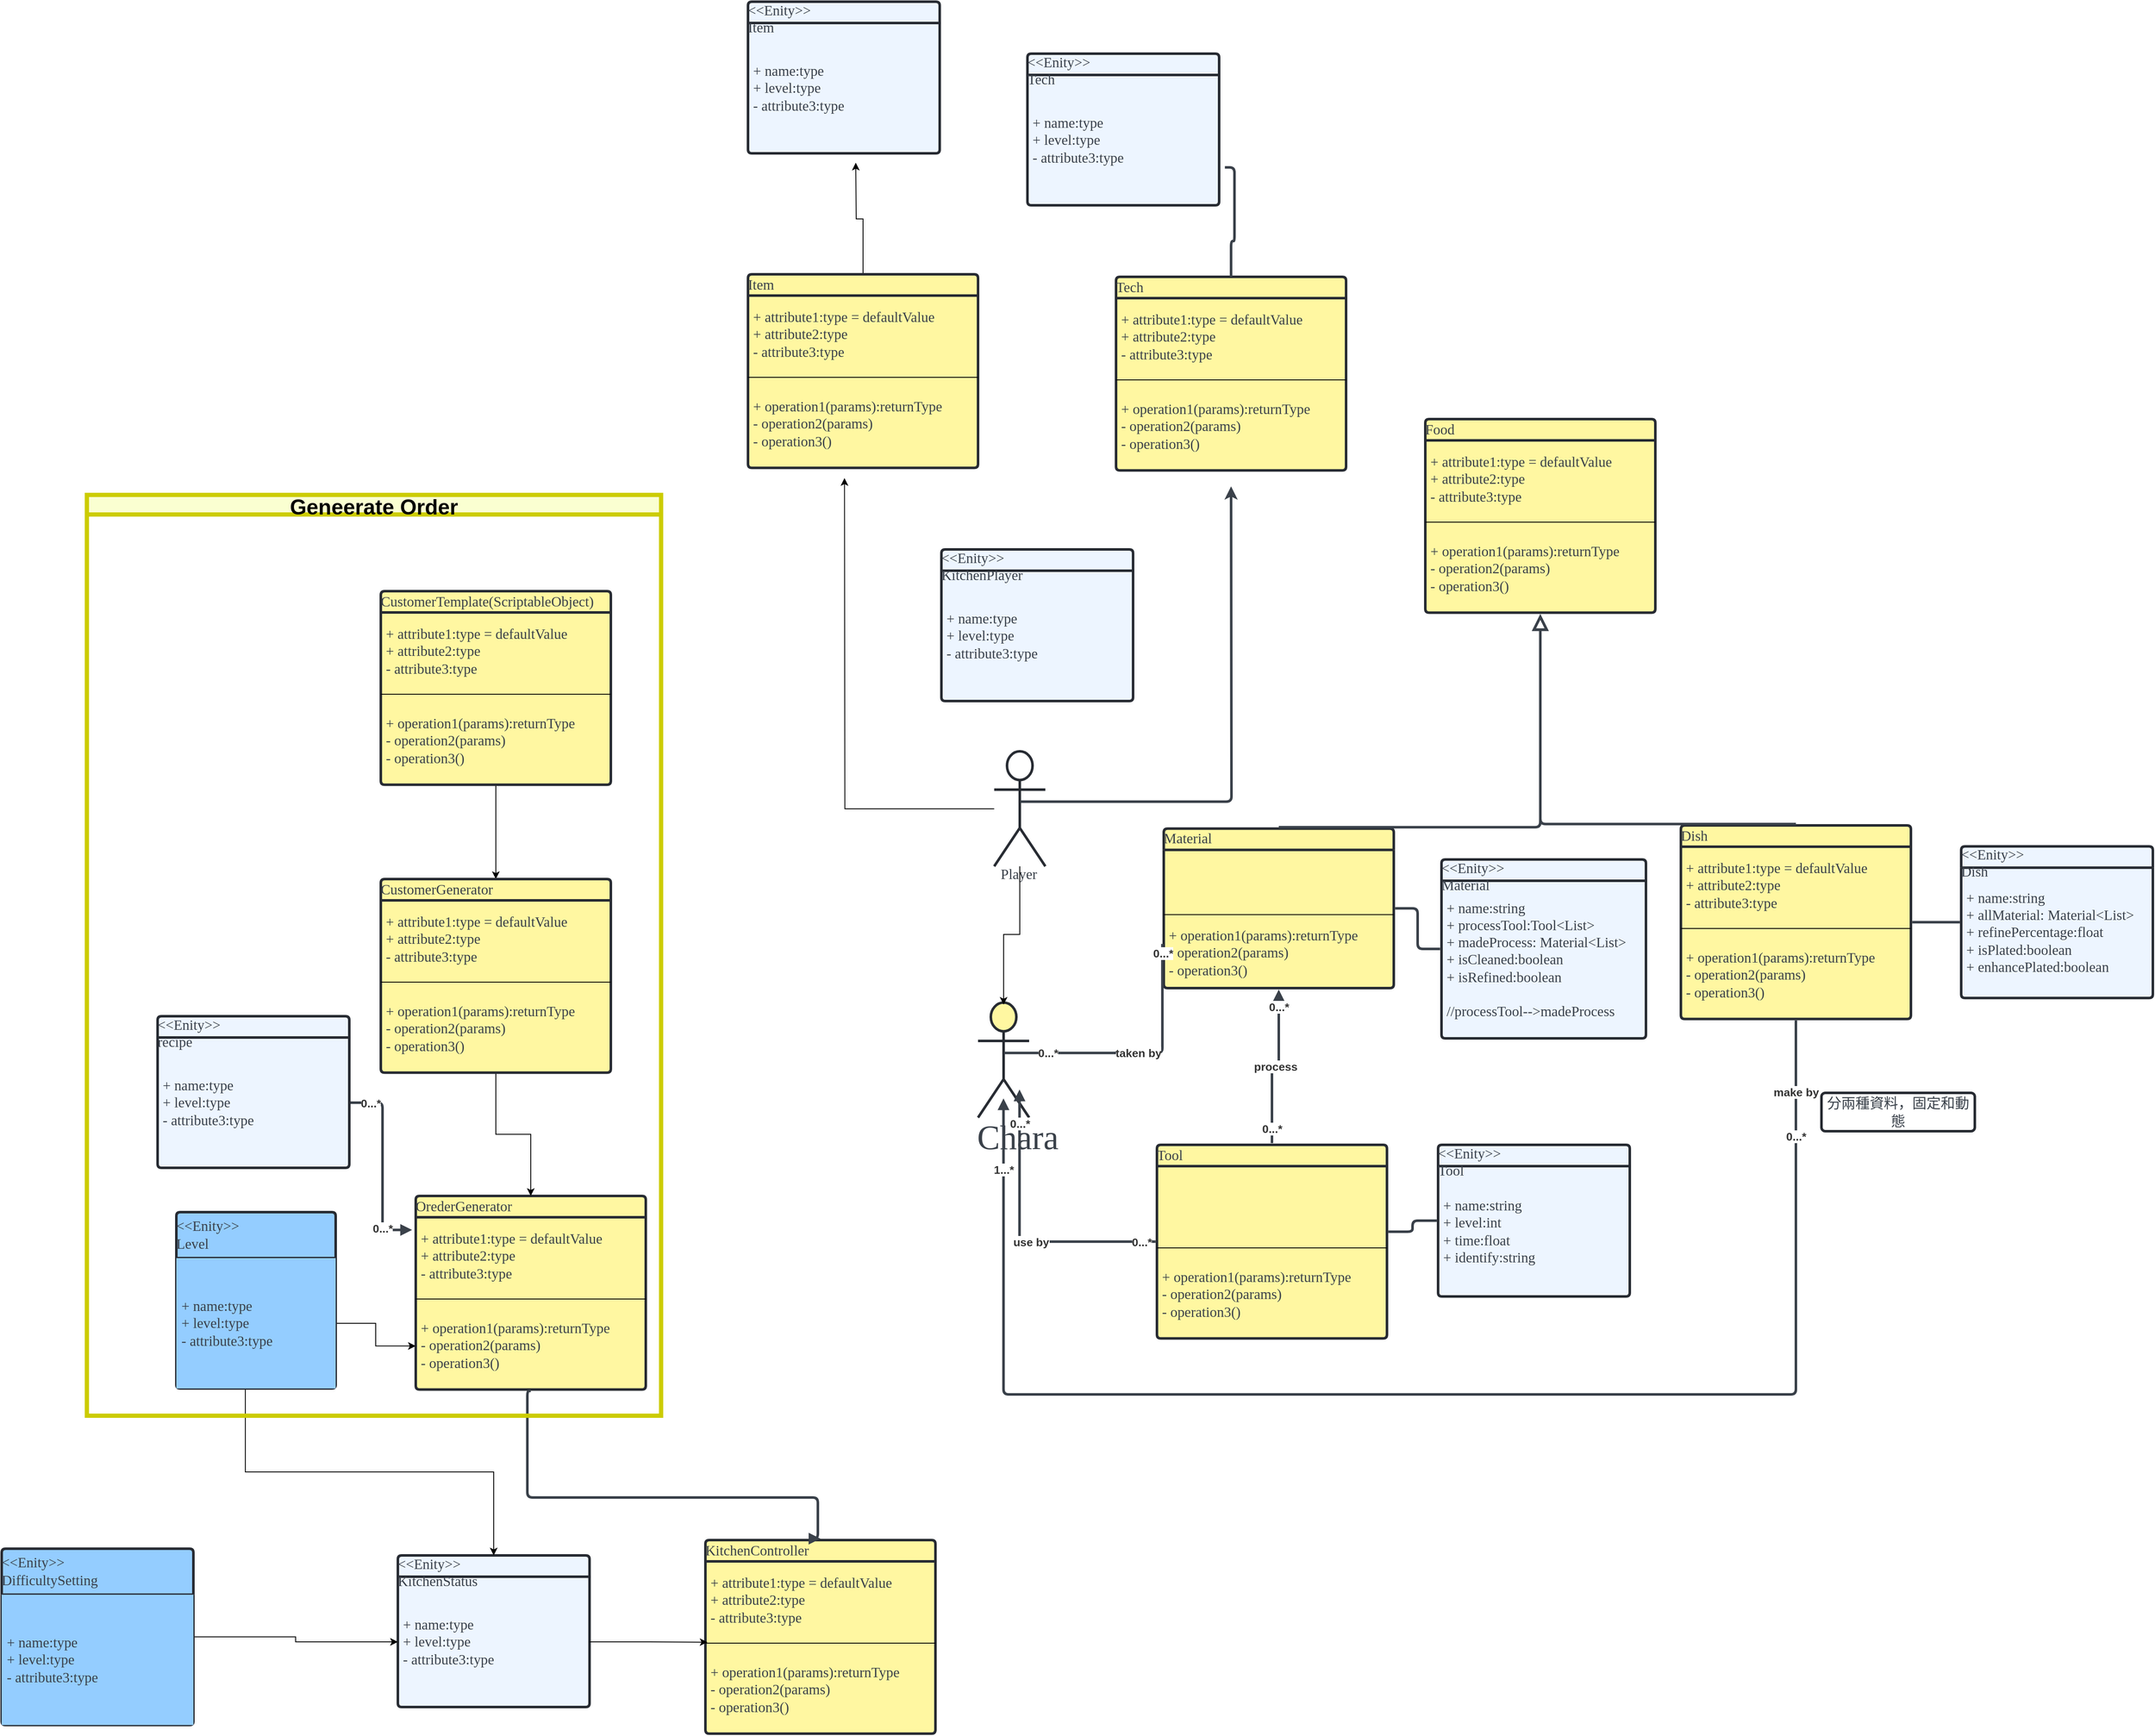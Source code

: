 <mxfile version="24.4.0" type="github" pages="4">
  <diagram id="5paCnbSZxnNRqkgcgRrZ" name="Kitchen_class_diagram">
    <mxGraphModel dx="3143" dy="1905" grid="0" gridSize="10" guides="1" tooltips="1" connect="1" arrows="1" fold="1" page="1" pageScale="1" pageWidth="827" pageHeight="1169" math="0" shadow="0">
      <root>
        <mxCell id="0" />
        <mxCell id="1" parent="0" />
        <mxCell id="RV-VF48hhuIfbLM7kffS-1" value="OrederGenerator" style="html=1;overflow=block;blockSpacing=1;swimlane;childLayout=stackLayout;horizontal=1;horizontalStack=0;resizeParent=1;resizeParentMax=0;resizeLast=0;collapsible=0;fontStyle=0;marginBottom=0;swimlaneFillColor=#fff7a1;startSize=25;whiteSpace=wrap;fontSize=16.7;fontFamily=Liberation Serif;fontColor=#3a414a;align=left;spacing=0;strokeColor=#282c33;strokeOpacity=100;fillOpacity=100;rounded=1;absoluteArcSize=1;arcSize=9;fillColor=#fff7a1;strokeWidth=3;" parent="1" vertex="1">
          <mxGeometry x="-390" y="270" width="270" height="227.25" as="geometry" />
        </mxCell>
        <mxCell id="RV-VF48hhuIfbLM7kffS-2" value="+ attribute1:type = defaultValue&#xa;+ attribute2:type&#xa;- attribute3:type" style="part=1;html=1;resizeHeight=0;strokeColor=none;fillColor=none;align=left;verticalAlign=middle;spacingLeft=4;spacingRight=4;overflow=hidden;rotatable=0;points=[[0,0.5],[1,0.5]];portConstraint=eastwest;swimlaneFillColor=#fff7a1;strokeOpacity=100;fillOpacity=100;whiteSpace=wrap;fontSize=16.7;fontFamily=Liberation Serif;fontColor=#3a414a;" parent="RV-VF48hhuIfbLM7kffS-1" vertex="1">
          <mxGeometry y="25" width="270" height="92" as="geometry" />
        </mxCell>
        <mxCell id="RV-VF48hhuIfbLM7kffS-3" value="" style="line;strokeWidth=1;fillColor=none;align=left;verticalAlign=middle;spacingTop=-1;spacingLeft=3;spacingRight=3;rotatable=0;labelPosition=right;points=[];portConstraint=eastwest;" parent="RV-VF48hhuIfbLM7kffS-1" vertex="1">
          <mxGeometry y="117" width="270" height="8" as="geometry" />
        </mxCell>
        <mxCell id="RV-VF48hhuIfbLM7kffS-4" value="+ operation1(params):returnType&#xa;- operation2(params)&#xa;- operation3()" style="part=1;html=1;resizeHeight=0;strokeColor=none;fillColor=none;align=left;verticalAlign=middle;spacingLeft=4;spacingRight=4;overflow=hidden;rotatable=0;points=[[0,0.5],[1,0.5]];portConstraint=eastwest;swimlaneFillColor=#fff7a1;strokeOpacity=100;fillOpacity=100;whiteSpace=wrap;fontSize=16.7;fontFamily=Liberation Serif;fontColor=#3a414a;" parent="RV-VF48hhuIfbLM7kffS-1" vertex="1">
          <mxGeometry y="125" width="270" height="102.25" as="geometry" />
        </mxCell>
        <mxCell id="cgtp9vYWEusmQ_DZPkQ7-20" style="edgeStyle=orthogonalEdgeStyle;rounded=0;orthogonalLoop=1;jettySize=auto;html=1;" parent="1" source="RV-VF48hhuIfbLM7kffS-5" target="cgtp9vYWEusmQ_DZPkQ7-7" edge="1">
          <mxGeometry relative="1" as="geometry" />
        </mxCell>
        <mxCell id="RV-VF48hhuIfbLM7kffS-5" value="CustomerTemplate(ScriptableObject)" style="html=1;overflow=block;blockSpacing=1;swimlane;childLayout=stackLayout;horizontal=1;horizontalStack=0;resizeParent=1;resizeParentMax=0;resizeLast=0;collapsible=0;fontStyle=0;marginBottom=0;swimlaneFillColor=#fff7a1;startSize=25;whiteSpace=wrap;fontSize=16.7;fontFamily=Liberation Serif;fontColor=#3a414a;align=left;spacing=0;strokeColor=#282c33;strokeOpacity=100;fillOpacity=100;rounded=1;absoluteArcSize=1;arcSize=9;fillColor=#fff7a1;strokeWidth=3;" parent="1" vertex="1">
          <mxGeometry x="-431" y="-440" width="270" height="227.25" as="geometry" />
        </mxCell>
        <mxCell id="RV-VF48hhuIfbLM7kffS-6" value="+ attribute1:type = defaultValue&#xa;+ attribute2:type&#xa;- attribute3:type" style="part=1;html=1;resizeHeight=0;strokeColor=none;fillColor=none;align=left;verticalAlign=middle;spacingLeft=4;spacingRight=4;overflow=hidden;rotatable=0;points=[[0,0.5],[1,0.5]];portConstraint=eastwest;swimlaneFillColor=#fff7a1;strokeOpacity=100;fillOpacity=100;whiteSpace=wrap;fontSize=16.7;fontFamily=Liberation Serif;fontColor=#3a414a;" parent="RV-VF48hhuIfbLM7kffS-5" vertex="1">
          <mxGeometry y="25" width="270" height="92" as="geometry" />
        </mxCell>
        <mxCell id="RV-VF48hhuIfbLM7kffS-7" value="" style="line;strokeWidth=1;fillColor=none;align=left;verticalAlign=middle;spacingTop=-1;spacingLeft=3;spacingRight=3;rotatable=0;labelPosition=right;points=[];portConstraint=eastwest;" parent="RV-VF48hhuIfbLM7kffS-5" vertex="1">
          <mxGeometry y="117" width="270" height="8" as="geometry" />
        </mxCell>
        <mxCell id="RV-VF48hhuIfbLM7kffS-8" value="+ operation1(params):returnType&#xa;- operation2(params)&#xa;- operation3()" style="part=1;html=1;resizeHeight=0;strokeColor=none;fillColor=none;align=left;verticalAlign=middle;spacingLeft=4;spacingRight=4;overflow=hidden;rotatable=0;points=[[0,0.5],[1,0.5]];portConstraint=eastwest;swimlaneFillColor=#fff7a1;strokeOpacity=100;fillOpacity=100;whiteSpace=wrap;fontSize=16.7;fontFamily=Liberation Serif;fontColor=#3a414a;" parent="RV-VF48hhuIfbLM7kffS-5" vertex="1">
          <mxGeometry y="125" width="270" height="102.25" as="geometry" />
        </mxCell>
        <mxCell id="RV-VF48hhuIfbLM7kffS-9" value="Food" style="html=1;overflow=block;blockSpacing=1;swimlane;childLayout=stackLayout;horizontal=1;horizontalStack=0;resizeParent=1;resizeParentMax=0;resizeLast=0;collapsible=0;fontStyle=0;marginBottom=0;swimlaneFillColor=#fff7a1;startSize=25;whiteSpace=wrap;fontSize=16.7;fontFamily=Liberation Serif;fontColor=#3a414a;align=left;spacing=0;strokeColor=#282c33;strokeOpacity=100;fillOpacity=100;rounded=1;absoluteArcSize=1;arcSize=9;fillColor=#fff7a1;strokeWidth=3;" parent="1" vertex="1">
          <mxGeometry x="795" y="-642" width="270" height="227.25" as="geometry" />
        </mxCell>
        <mxCell id="RV-VF48hhuIfbLM7kffS-10" value="+ attribute1:type = defaultValue&#xa;+ attribute2:type&#xa;- attribute3:type" style="part=1;html=1;resizeHeight=0;strokeColor=none;fillColor=none;align=left;verticalAlign=middle;spacingLeft=4;spacingRight=4;overflow=hidden;rotatable=0;points=[[0,0.5],[1,0.5]];portConstraint=eastwest;swimlaneFillColor=#fff7a1;strokeOpacity=100;fillOpacity=100;whiteSpace=wrap;fontSize=16.7;fontFamily=Liberation Serif;fontColor=#3a414a;" parent="RV-VF48hhuIfbLM7kffS-9" vertex="1">
          <mxGeometry y="25" width="270" height="92" as="geometry" />
        </mxCell>
        <mxCell id="RV-VF48hhuIfbLM7kffS-11" value="" style="line;strokeWidth=1;fillColor=none;align=left;verticalAlign=middle;spacingTop=-1;spacingLeft=3;spacingRight=3;rotatable=0;labelPosition=right;points=[];portConstraint=eastwest;" parent="RV-VF48hhuIfbLM7kffS-9" vertex="1">
          <mxGeometry y="117" width="270" height="8" as="geometry" />
        </mxCell>
        <mxCell id="RV-VF48hhuIfbLM7kffS-12" value="+ operation1(params):returnType&#xa;- operation2(params)&#xa;- operation3()" style="part=1;html=1;resizeHeight=0;strokeColor=none;fillColor=none;align=left;verticalAlign=middle;spacingLeft=4;spacingRight=4;overflow=hidden;rotatable=0;points=[[0,0.5],[1,0.5]];portConstraint=eastwest;swimlaneFillColor=#fff7a1;strokeOpacity=100;fillOpacity=100;whiteSpace=wrap;fontSize=16.7;fontFamily=Liberation Serif;fontColor=#3a414a;" parent="RV-VF48hhuIfbLM7kffS-9" vertex="1">
          <mxGeometry y="125" width="270" height="102.25" as="geometry" />
        </mxCell>
        <mxCell id="RV-VF48hhuIfbLM7kffS-13" value="Material" style="html=1;overflow=block;blockSpacing=1;swimlane;childLayout=stackLayout;horizontal=1;horizontalStack=0;resizeParent=1;resizeParentMax=0;resizeLast=0;collapsible=0;fontStyle=0;marginBottom=0;swimlaneFillColor=#fff7a1;startSize=25;whiteSpace=wrap;fontSize=16.7;fontFamily=Liberation Serif;fontColor=#3a414a;align=left;spacing=0;strokeColor=#282c33;strokeOpacity=100;fillOpacity=100;rounded=1;absoluteArcSize=1;arcSize=9;fillColor=#fff7a1;strokeWidth=3;" parent="1" vertex="1">
          <mxGeometry x="488" y="-161.25" width="270" height="187.25" as="geometry" />
        </mxCell>
        <mxCell id="RV-VF48hhuIfbLM7kffS-14" value="" style="part=1;html=1;resizeHeight=0;strokeColor=none;fillColor=none;align=left;verticalAlign=middle;spacingLeft=4;spacingRight=4;overflow=hidden;rotatable=0;points=[[0,0.5],[1,0.5]];portConstraint=eastwest;swimlaneFillColor=#fff7a1;strokeOpacity=100;fillOpacity=100;whiteSpace=wrap;fontSize=13;" parent="RV-VF48hhuIfbLM7kffS-13" vertex="1">
          <mxGeometry y="25" width="270" height="72" as="geometry" />
        </mxCell>
        <mxCell id="RV-VF48hhuIfbLM7kffS-15" value="" style="line;strokeWidth=1;fillColor=none;align=left;verticalAlign=middle;spacingTop=-1;spacingLeft=3;spacingRight=3;rotatable=0;labelPosition=right;points=[];portConstraint=eastwest;" parent="RV-VF48hhuIfbLM7kffS-13" vertex="1">
          <mxGeometry y="97" width="270" height="8" as="geometry" />
        </mxCell>
        <mxCell id="RV-VF48hhuIfbLM7kffS-16" value="+ operation1(params):returnType&#xa;- operation2(params)&#xa;- operation3()" style="part=1;html=1;resizeHeight=0;strokeColor=none;fillColor=none;align=left;verticalAlign=middle;spacingLeft=4;spacingRight=4;overflow=hidden;rotatable=0;points=[[0,0.5],[1,0.5]];portConstraint=eastwest;swimlaneFillColor=#fff7a1;strokeOpacity=100;fillOpacity=100;whiteSpace=wrap;fontSize=16.7;fontFamily=Liberation Serif;fontColor=#3a414a;" parent="RV-VF48hhuIfbLM7kffS-13" vertex="1">
          <mxGeometry y="105" width="270" height="82.25" as="geometry" />
        </mxCell>
        <mxCell id="RV-VF48hhuIfbLM7kffS-17" value="Dish" style="html=1;overflow=block;blockSpacing=1;swimlane;childLayout=stackLayout;horizontal=1;horizontalStack=0;resizeParent=1;resizeParentMax=0;resizeLast=0;collapsible=0;fontStyle=0;marginBottom=0;swimlaneFillColor=#fff7a1;startSize=25;whiteSpace=wrap;fontSize=16.7;fontFamily=Liberation Serif;fontColor=#3a414a;align=left;spacing=0;strokeColor=#282c33;strokeOpacity=100;fillOpacity=100;rounded=1;absoluteArcSize=1;arcSize=9;fillColor=#fff7a1;strokeWidth=3;" parent="1" vertex="1">
          <mxGeometry x="1095" y="-165" width="270" height="227.25" as="geometry" />
        </mxCell>
        <mxCell id="RV-VF48hhuIfbLM7kffS-18" value="+ attribute1:type = defaultValue&#xa;+ attribute2:type&#xa;- attribute3:type" style="part=1;html=1;resizeHeight=0;strokeColor=none;fillColor=none;align=left;verticalAlign=middle;spacingLeft=4;spacingRight=4;overflow=hidden;rotatable=0;points=[[0,0.5],[1,0.5]];portConstraint=eastwest;swimlaneFillColor=#fff7a1;strokeOpacity=100;fillOpacity=100;whiteSpace=wrap;fontSize=16.7;fontFamily=Liberation Serif;fontColor=#3a414a;" parent="RV-VF48hhuIfbLM7kffS-17" vertex="1">
          <mxGeometry y="25" width="270" height="92" as="geometry" />
        </mxCell>
        <mxCell id="RV-VF48hhuIfbLM7kffS-19" value="" style="line;strokeWidth=1;fillColor=none;align=left;verticalAlign=middle;spacingTop=-1;spacingLeft=3;spacingRight=3;rotatable=0;labelPosition=right;points=[];portConstraint=eastwest;" parent="RV-VF48hhuIfbLM7kffS-17" vertex="1">
          <mxGeometry y="117" width="270" height="8" as="geometry" />
        </mxCell>
        <mxCell id="RV-VF48hhuIfbLM7kffS-20" value="+ operation1(params):returnType&#xa;- operation2(params)&#xa;- operation3()" style="part=1;html=1;resizeHeight=0;strokeColor=none;fillColor=none;align=left;verticalAlign=middle;spacingLeft=4;spacingRight=4;overflow=hidden;rotatable=0;points=[[0,0.5],[1,0.5]];portConstraint=eastwest;swimlaneFillColor=#fff7a1;strokeOpacity=100;fillOpacity=100;whiteSpace=wrap;fontSize=16.7;fontFamily=Liberation Serif;fontColor=#3a414a;" parent="RV-VF48hhuIfbLM7kffS-17" vertex="1">
          <mxGeometry y="125" width="270" height="102.25" as="geometry" />
        </mxCell>
        <mxCell id="RV-VF48hhuIfbLM7kffS-25" value="Tool" style="html=1;overflow=block;blockSpacing=1;swimlane;childLayout=stackLayout;horizontal=1;horizontalStack=0;resizeParent=1;resizeParentMax=0;resizeLast=0;collapsible=0;fontStyle=0;marginBottom=0;swimlaneFillColor=#fff7a1;startSize=25;whiteSpace=wrap;fontSize=16.7;fontFamily=Liberation Serif;fontColor=#3a414a;align=left;spacing=0;strokeColor=#282c33;strokeOpacity=100;fillOpacity=100;rounded=1;absoluteArcSize=1;arcSize=9;fillColor=#fff7a1;strokeWidth=3;" parent="1" vertex="1">
          <mxGeometry x="480" y="210" width="270" height="227.25" as="geometry" />
        </mxCell>
        <mxCell id="RV-VF48hhuIfbLM7kffS-26" value="" style="part=1;html=1;resizeHeight=0;strokeColor=none;fillColor=none;align=left;verticalAlign=middle;spacingLeft=4;spacingRight=4;overflow=hidden;rotatable=0;points=[[0,0.5],[1,0.5]];portConstraint=eastwest;swimlaneFillColor=#fff7a1;strokeOpacity=100;fillOpacity=100;whiteSpace=wrap;fontSize=13;" parent="RV-VF48hhuIfbLM7kffS-25" vertex="1">
          <mxGeometry y="25" width="270" height="92" as="geometry" />
        </mxCell>
        <mxCell id="RV-VF48hhuIfbLM7kffS-27" value="" style="line;strokeWidth=1;fillColor=none;align=left;verticalAlign=middle;spacingTop=-1;spacingLeft=3;spacingRight=3;rotatable=0;labelPosition=right;points=[];portConstraint=eastwest;" parent="RV-VF48hhuIfbLM7kffS-25" vertex="1">
          <mxGeometry y="117" width="270" height="8" as="geometry" />
        </mxCell>
        <mxCell id="RV-VF48hhuIfbLM7kffS-28" value="+ operation1(params):returnType&#xa;- operation2(params)&#xa;- operation3()" style="part=1;html=1;resizeHeight=0;strokeColor=none;fillColor=none;align=left;verticalAlign=middle;spacingLeft=4;spacingRight=4;overflow=hidden;rotatable=0;points=[[0,0.5],[1,0.5]];portConstraint=eastwest;swimlaneFillColor=#fff7a1;strokeOpacity=100;fillOpacity=100;whiteSpace=wrap;fontSize=16.7;fontFamily=Liberation Serif;fontColor=#3a414a;" parent="RV-VF48hhuIfbLM7kffS-25" vertex="1">
          <mxGeometry y="125" width="270" height="102.25" as="geometry" />
        </mxCell>
        <mxCell id="RV-VF48hhuIfbLM7kffS-29" value="Tech" style="html=1;overflow=block;blockSpacing=1;swimlane;childLayout=stackLayout;horizontal=1;horizontalStack=0;resizeParent=1;resizeParentMax=0;resizeLast=0;collapsible=0;fontStyle=0;marginBottom=0;swimlaneFillColor=#fff7a1;startSize=25;whiteSpace=wrap;fontSize=16.7;fontFamily=Liberation Serif;fontColor=#3a414a;align=left;spacing=0;strokeColor=#282c33;strokeOpacity=100;fillOpacity=100;rounded=1;absoluteArcSize=1;arcSize=9;fillColor=#fff7a1;strokeWidth=3;" parent="1" vertex="1">
          <mxGeometry x="432" y="-809" width="270" height="227.25" as="geometry" />
        </mxCell>
        <mxCell id="RV-VF48hhuIfbLM7kffS-30" value="+ attribute1:type = defaultValue&#xa;+ attribute2:type&#xa;- attribute3:type" style="part=1;html=1;resizeHeight=0;strokeColor=none;fillColor=none;align=left;verticalAlign=middle;spacingLeft=4;spacingRight=4;overflow=hidden;rotatable=0;points=[[0,0.5],[1,0.5]];portConstraint=eastwest;swimlaneFillColor=#fff7a1;strokeOpacity=100;fillOpacity=100;whiteSpace=wrap;fontSize=16.7;fontFamily=Liberation Serif;fontColor=#3a414a;" parent="RV-VF48hhuIfbLM7kffS-29" vertex="1">
          <mxGeometry y="25" width="270" height="92" as="geometry" />
        </mxCell>
        <mxCell id="RV-VF48hhuIfbLM7kffS-31" value="" style="line;strokeWidth=1;fillColor=none;align=left;verticalAlign=middle;spacingTop=-1;spacingLeft=3;spacingRight=3;rotatable=0;labelPosition=right;points=[];portConstraint=eastwest;" parent="RV-VF48hhuIfbLM7kffS-29" vertex="1">
          <mxGeometry y="117" width="270" height="8" as="geometry" />
        </mxCell>
        <mxCell id="RV-VF48hhuIfbLM7kffS-32" value="+ operation1(params):returnType&#xa;- operation2(params)&#xa;- operation3()" style="part=1;html=1;resizeHeight=0;strokeColor=none;fillColor=none;align=left;verticalAlign=middle;spacingLeft=4;spacingRight=4;overflow=hidden;rotatable=0;points=[[0,0.5],[1,0.5]];portConstraint=eastwest;swimlaneFillColor=#fff7a1;strokeOpacity=100;fillOpacity=100;whiteSpace=wrap;fontSize=16.7;fontFamily=Liberation Serif;fontColor=#3a414a;" parent="RV-VF48hhuIfbLM7kffS-29" vertex="1">
          <mxGeometry y="125" width="270" height="102.25" as="geometry" />
        </mxCell>
        <mxCell id="9h5mAqc3aAB3xC6bq0aj-10" style="edgeStyle=orthogonalEdgeStyle;rounded=0;orthogonalLoop=1;jettySize=auto;html=1;" parent="1" source="RV-VF48hhuIfbLM7kffS-33" edge="1">
          <mxGeometry relative="1" as="geometry">
            <mxPoint x="126.459" y="-942.97" as="targetPoint" />
          </mxGeometry>
        </mxCell>
        <mxCell id="RV-VF48hhuIfbLM7kffS-33" value="Item" style="html=1;overflow=block;blockSpacing=1;swimlane;childLayout=stackLayout;horizontal=1;horizontalStack=0;resizeParent=1;resizeParentMax=0;resizeLast=0;collapsible=0;fontStyle=0;marginBottom=0;swimlaneFillColor=#fff7a1;startSize=25;whiteSpace=wrap;fontSize=16.7;fontFamily=Liberation Serif;fontColor=#3a414a;align=left;spacing=0;strokeColor=#282c33;strokeOpacity=100;fillOpacity=100;rounded=1;absoluteArcSize=1;arcSize=9;fillColor=#fff7a1;strokeWidth=3;" parent="1" vertex="1">
          <mxGeometry y="-812" width="270" height="227.25" as="geometry" />
        </mxCell>
        <mxCell id="RV-VF48hhuIfbLM7kffS-34" value="+ attribute1:type = defaultValue&#xa;+ attribute2:type&#xa;- attribute3:type" style="part=1;html=1;resizeHeight=0;strokeColor=none;fillColor=none;align=left;verticalAlign=middle;spacingLeft=4;spacingRight=4;overflow=hidden;rotatable=0;points=[[0,0.5],[1,0.5]];portConstraint=eastwest;swimlaneFillColor=#fff7a1;strokeOpacity=100;fillOpacity=100;whiteSpace=wrap;fontSize=16.7;fontFamily=Liberation Serif;fontColor=#3a414a;" parent="RV-VF48hhuIfbLM7kffS-33" vertex="1">
          <mxGeometry y="25" width="270" height="92" as="geometry" />
        </mxCell>
        <mxCell id="RV-VF48hhuIfbLM7kffS-35" value="" style="line;strokeWidth=1;fillColor=none;align=left;verticalAlign=middle;spacingTop=-1;spacingLeft=3;spacingRight=3;rotatable=0;labelPosition=right;points=[];portConstraint=eastwest;" parent="RV-VF48hhuIfbLM7kffS-33" vertex="1">
          <mxGeometry y="117" width="270" height="8" as="geometry" />
        </mxCell>
        <mxCell id="RV-VF48hhuIfbLM7kffS-36" value="+ operation1(params):returnType&#xa;- operation2(params)&#xa;- operation3()" style="part=1;html=1;resizeHeight=0;strokeColor=none;fillColor=none;align=left;verticalAlign=middle;spacingLeft=4;spacingRight=4;overflow=hidden;rotatable=0;points=[[0,0.5],[1,0.5]];portConstraint=eastwest;swimlaneFillColor=#fff7a1;strokeOpacity=100;fillOpacity=100;whiteSpace=wrap;fontSize=16.7;fontFamily=Liberation Serif;fontColor=#3a414a;" parent="RV-VF48hhuIfbLM7kffS-33" vertex="1">
          <mxGeometry y="125" width="270" height="102.25" as="geometry" />
        </mxCell>
        <mxCell id="RV-VF48hhuIfbLM7kffS-37" value="" style="html=1;jettySize=18;whiteSpace=wrap;fontSize=13;strokeColor=#3a414a;strokeOpacity=100;strokeWidth=3;rounded=1;arcSize=12;edgeStyle=orthogonalEdgeStyle;startArrow=none;endArrow=block;endFill=0;endSize=12;exitX=0.5;exitY=-0.009;exitPerimeter=0;entryX=0.5;entryY=1.007;entryPerimeter=0;lucidId=kRfp_OrMB18B;" parent="1" source="RV-VF48hhuIfbLM7kffS-13" target="RV-VF48hhuIfbLM7kffS-9" edge="1">
          <mxGeometry width="100" height="100" relative="1" as="geometry">
            <Array as="points" />
          </mxGeometry>
        </mxCell>
        <mxCell id="RV-VF48hhuIfbLM7kffS-38" value="" style="html=1;jettySize=18;whiteSpace=wrap;fontSize=13;strokeColor=#3a414a;strokeOpacity=100;strokeWidth=3;rounded=1;arcSize=12;edgeStyle=orthogonalEdgeStyle;startArrow=none;endArrow=block;endFill=0;endSize=12;exitX=0.5;exitY=-0.007;exitPerimeter=0;entryX=0.5;entryY=1.007;entryPerimeter=0;lucidId=yRfpgnpLExwJ;" parent="1" source="RV-VF48hhuIfbLM7kffS-17" target="RV-VF48hhuIfbLM7kffS-9" edge="1">
          <mxGeometry width="100" height="100" relative="1" as="geometry">
            <Array as="points" />
          </mxGeometry>
        </mxCell>
        <mxCell id="9h5mAqc3aAB3xC6bq0aj-9" style="edgeStyle=orthogonalEdgeStyle;rounded=0;orthogonalLoop=1;jettySize=auto;html=1;" parent="1" source="RV-VF48hhuIfbLM7kffS-43" edge="1">
          <mxGeometry relative="1" as="geometry">
            <mxPoint x="113.236" y="-572.722" as="targetPoint" />
          </mxGeometry>
        </mxCell>
        <mxCell id="RV-VF48hhuIfbLM7kffS-43" value="Player" style="html=1;overflow=block;blockSpacing=1;shape=umlActor;labelPosition=center;verticalLabelPosition=bottom;verticalAlign=top;whiteSpace=nowrap;fontSize=16.7;fontFamily=Liberation Serif;fontColor=#3a414a;spacing=0;strokeColor=#282c33;strokeOpacity=100;fillOpacity=100;rounded=1;absoluteArcSize=1;arcSize=9;fillColor=#ffffff;strokeWidth=3;lucidId=6WfpATqN4oFW;" parent="1" vertex="1">
          <mxGeometry x="289" y="-252" width="60" height="135" as="geometry" />
        </mxCell>
        <mxCell id="RV-VF48hhuIfbLM7kffS-45" value="" style="html=1;jettySize=18;whiteSpace=wrap;fontSize=13;strokeColor=#3a414a;strokeOpacity=100;strokeWidth=3;rounded=1;arcSize=12;edgeStyle=orthogonalEdgeStyle;startArrow=none;exitX=0.513;exitY=0.438;exitPerimeter=0;lucidId=pXfpV5Zm3iaV;" parent="1" source="RV-VF48hhuIfbLM7kffS-43" edge="1">
          <mxGeometry width="100" height="100" relative="1" as="geometry">
            <Array as="points" />
            <mxPoint x="567" y="-563" as="targetPoint" />
          </mxGeometry>
        </mxCell>
        <mxCell id="RV-VF48hhuIfbLM7kffS-50" value="" style="html=1;jettySize=18;whiteSpace=wrap;fontSize=13;strokeColor=#3a414a;strokeOpacity=100;strokeWidth=3;rounded=1;arcSize=12;edgeStyle=orthogonalEdgeStyle;startArrow=none;endArrow=block;endFill=1;entryX=-0.016;entryY=0.162;entryPerimeter=0;lucidId=uZfpY.wsSpUO;entryDx=0;entryDy=0;" parent="1" source="RV-VF48hhuIfbLM7kffS-108" target="RV-VF48hhuIfbLM7kffS-2" edge="1">
          <mxGeometry width="100" height="100" relative="1" as="geometry">
            <Array as="points" />
            <mxPoint x="-505" y="166.671" as="sourcePoint" />
          </mxGeometry>
        </mxCell>
        <mxCell id="RV-VF48hhuIfbLM7kffS-51" value="0...*" style="text;html=1;resizable=0;labelBackgroundColor=default;align=center;verticalAlign=middle;fontStyle=1;fontColor=#333333;fontSize=13.3;" parent="RV-VF48hhuIfbLM7kffS-50" vertex="1">
          <mxGeometry x="-0.776" relative="1" as="geometry">
            <mxPoint as="offset" />
          </mxGeometry>
        </mxCell>
        <mxCell id="RV-VF48hhuIfbLM7kffS-52" value="0...*" style="text;html=1;resizable=0;labelBackgroundColor=default;align=center;verticalAlign=middle;fontStyle=1;fontColor=#333333;fontSize=13.3;" parent="RV-VF48hhuIfbLM7kffS-50" vertex="1">
          <mxGeometry x="0.669" relative="1" as="geometry">
            <mxPoint as="offset" />
          </mxGeometry>
        </mxCell>
        <mxCell id="RV-VF48hhuIfbLM7kffS-53" value="" style="html=1;jettySize=18;whiteSpace=wrap;fontSize=13;strokeColor=#3a414a;strokeOpacity=100;strokeWidth=3;rounded=1;arcSize=12;edgeStyle=orthogonalEdgeStyle;startArrow=none;endArrow=block;endFill=1;exitX=0.5;exitY=-0.009;exitPerimeter=0;entryX=0.5;entryY=1.009;entryPerimeter=0;lucidId=h2fpaOc5IEzH;" parent="1" source="RV-VF48hhuIfbLM7kffS-25" target="RV-VF48hhuIfbLM7kffS-13" edge="1">
          <mxGeometry width="100" height="100" relative="1" as="geometry">
            <Array as="points" />
          </mxGeometry>
        </mxCell>
        <mxCell id="RV-VF48hhuIfbLM7kffS-54" value="0...*" style="text;html=1;resizable=0;labelBackgroundColor=default;align=center;verticalAlign=middle;fontStyle=1;fontColor=#333333;fontSize=13.3;" parent="RV-VF48hhuIfbLM7kffS-53" vertex="1">
          <mxGeometry x="0.79" relative="1" as="geometry">
            <mxPoint as="offset" />
          </mxGeometry>
        </mxCell>
        <mxCell id="RV-VF48hhuIfbLM7kffS-55" value="0...*" style="text;html=1;resizable=0;labelBackgroundColor=default;align=center;verticalAlign=middle;fontStyle=1;fontColor=#333333;fontSize=13.3;" parent="RV-VF48hhuIfbLM7kffS-53" vertex="1">
          <mxGeometry x="-0.814" relative="1" as="geometry">
            <mxPoint as="offset" />
          </mxGeometry>
        </mxCell>
        <mxCell id="RV-VF48hhuIfbLM7kffS-56" value="process" style="text;html=1;resizable=0;labelBackgroundColor=default;align=center;verticalAlign=middle;fontStyle=1;fontColor=#333333;fontSize=13.3;" parent="RV-VF48hhuIfbLM7kffS-53" vertex="1">
          <mxGeometry relative="1" as="geometry" />
        </mxCell>
        <mxCell id="RV-VF48hhuIfbLM7kffS-57" value="Chara" style="points=[[0.498,0.833,0]];html=1;overflow=block;blockSpacing=1;shape=umlActor;labelPosition=center;verticalLabelPosition=bottom;verticalAlign=top;whiteSpace=nowrap;fontSize=40;fontFamily=Liberation Serif;fontColor=#3a414a;spacing=0;strokeColor=#282c33;strokeOpacity=100;fillOpacity=100;rounded=1;absoluteArcSize=1;arcSize=9;fillColor=#fff7a1;strokeWidth=3;lucidId=82fpPuJYC-Nm;" parent="1" vertex="1">
          <mxGeometry x="270" y="43" width="60" height="135" as="geometry" />
        </mxCell>
        <mxCell id="RV-VF48hhuIfbLM7kffS-62" value="" style="html=1;jettySize=18;whiteSpace=wrap;fontSize=13;strokeColor=#3a414a;strokeOpacity=100;strokeWidth=3;rounded=1;arcSize=12;edgeStyle=orthogonalEdgeStyle;endArrow=none;exitX=0.513;exitY=0.438;exitPerimeter=0;entryX=-0.006;entryY=0.723;entryPerimeter=0;lucidId=-3fpMCUEdLz_;" parent="1" source="RV-VF48hhuIfbLM7kffS-57" target="RV-VF48hhuIfbLM7kffS-13" edge="1">
          <mxGeometry width="100" height="100" relative="1" as="geometry">
            <Array as="points" />
          </mxGeometry>
        </mxCell>
        <mxCell id="RV-VF48hhuIfbLM7kffS-63" value="taken by" style="text;html=1;resizable=0;labelBackgroundColor=default;align=center;verticalAlign=middle;fontStyle=1;fontColor=#333333;fontSize=13.3;" parent="RV-VF48hhuIfbLM7kffS-62" vertex="1">
          <mxGeometry relative="1" as="geometry" />
        </mxCell>
        <mxCell id="RV-VF48hhuIfbLM7kffS-64" value="0...*" style="text;html=1;resizable=0;labelBackgroundColor=default;align=center;verticalAlign=middle;fontStyle=1;fontColor=#333333;fontSize=13.3;" parent="RV-VF48hhuIfbLM7kffS-62" vertex="1">
          <mxGeometry x="0.928" relative="1" as="geometry">
            <mxPoint as="offset" />
          </mxGeometry>
        </mxCell>
        <mxCell id="RV-VF48hhuIfbLM7kffS-65" value="0...*" style="text;html=1;resizable=0;labelBackgroundColor=default;align=center;verticalAlign=middle;fontStyle=1;fontColor=#333333;fontSize=13.3;" parent="RV-VF48hhuIfbLM7kffS-62" vertex="1">
          <mxGeometry x="-0.676" relative="1" as="geometry">
            <mxPoint as="offset" />
          </mxGeometry>
        </mxCell>
        <mxCell id="RV-VF48hhuIfbLM7kffS-66" value="" style="html=1;jettySize=18;whiteSpace=wrap;fontSize=13;strokeColor=#3a414a;strokeOpacity=100;strokeWidth=3;rounded=1;arcSize=12;edgeStyle=orthogonalEdgeStyle;startArrow=none;endArrow=block;endFill=1;exitX=-0.006;exitY=0.5;exitPerimeter=0;entryX=0.812;entryY=0.756;entryPerimeter=0;lucidId=e6fp4Ya~52ao;" parent="1" source="RV-VF48hhuIfbLM7kffS-25" target="RV-VF48hhuIfbLM7kffS-57" edge="1">
          <mxGeometry width="100" height="100" relative="1" as="geometry">
            <Array as="points" />
          </mxGeometry>
        </mxCell>
        <mxCell id="RV-VF48hhuIfbLM7kffS-67" value="use by" style="text;html=1;resizable=0;labelBackgroundColor=default;align=center;verticalAlign=middle;fontStyle=1;fontColor=#333333;fontSize=13.3;" parent="RV-VF48hhuIfbLM7kffS-66" vertex="1">
          <mxGeometry x="-0.135" relative="1" as="geometry" />
        </mxCell>
        <mxCell id="RV-VF48hhuIfbLM7kffS-68" value="0...*" style="text;html=1;resizable=0;labelBackgroundColor=default;align=center;verticalAlign=middle;fontStyle=1;fontColor=#333333;fontSize=13.3;" parent="RV-VF48hhuIfbLM7kffS-66" vertex="1">
          <mxGeometry x="-0.901" relative="1" as="geometry">
            <mxPoint as="offset" />
          </mxGeometry>
        </mxCell>
        <mxCell id="RV-VF48hhuIfbLM7kffS-69" value="0...*" style="text;html=1;resizable=0;labelBackgroundColor=default;align=center;verticalAlign=middle;fontStyle=1;fontColor=#333333;fontSize=13.3;" parent="RV-VF48hhuIfbLM7kffS-66" vertex="1">
          <mxGeometry x="0.766" relative="1" as="geometry">
            <mxPoint as="offset" />
          </mxGeometry>
        </mxCell>
        <mxCell id="RV-VF48hhuIfbLM7kffS-70" value="" style="html=1;jettySize=18;whiteSpace=wrap;fontSize=13;strokeColor=#3a414a;strokeOpacity=100;strokeWidth=3;rounded=1;arcSize=12;edgeStyle=orthogonalEdgeStyle;startArrow=none;endArrow=block;endFill=1;exitX=0.5;exitY=1.007;exitPerimeter=0;entryX=0.498;entryY=0.833;entryPerimeter=0;lucidId=s7fpLnMQ7VZ4;" parent="1" source="RV-VF48hhuIfbLM7kffS-17" target="RV-VF48hhuIfbLM7kffS-57" edge="1">
          <mxGeometry width="100" height="100" relative="1" as="geometry">
            <Array as="points">
              <mxPoint x="946" y="503" />
              <mxPoint x="309" y="503" />
            </Array>
          </mxGeometry>
        </mxCell>
        <mxCell id="RV-VF48hhuIfbLM7kffS-71" value="make by" style="text;html=1;resizable=0;labelBackgroundColor=default;align=center;verticalAlign=middle;fontStyle=1;fontColor=#333333;fontSize=13.3;" parent="RV-VF48hhuIfbLM7kffS-70" vertex="1">
          <mxGeometry x="-0.902" relative="1" as="geometry" />
        </mxCell>
        <mxCell id="RV-VF48hhuIfbLM7kffS-72" value="0...*" style="text;html=1;resizable=0;labelBackgroundColor=default;align=center;verticalAlign=middle;fontStyle=1;fontColor=#333333;fontSize=13.3;" parent="RV-VF48hhuIfbLM7kffS-70" vertex="1">
          <mxGeometry x="-0.983" relative="1" as="geometry">
            <mxPoint y="121.492" as="offset" />
          </mxGeometry>
        </mxCell>
        <mxCell id="RV-VF48hhuIfbLM7kffS-73" value="1...*" style="text;html=1;resizable=0;labelBackgroundColor=default;align=center;verticalAlign=middle;fontStyle=1;fontColor=#333333;fontSize=13.3;" parent="RV-VF48hhuIfbLM7kffS-70" vertex="1">
          <mxGeometry x="0.903" relative="1" as="geometry" />
        </mxCell>
        <mxCell id="RV-VF48hhuIfbLM7kffS-74" value="&amp;lt;&amp;lt;Enity&amp;gt;&amp;gt;&lt;br&gt;Material" style="html=1;overflow=block;blockSpacing=1;swimlane;childLayout=stackLayout;horizontal=1;horizontalStack=0;resizeParent=1;resizeParentMax=0;resizeLast=0;collapsible=0;fontStyle=0;marginBottom=0;swimlaneFillColor=#edf5ff;startSize=25;whiteSpace=wrap;fontSize=16.7;fontFamily=Liberation Serif;fontColor=#3a414a;align=left;spacing=0;strokeColor=#282c33;strokeOpacity=100;fillOpacity=100;rounded=1;absoluteArcSize=1;arcSize=9;fillColor=#edf5ff;strokeWidth=3;" parent="1" vertex="1">
          <mxGeometry x="814" y="-125" width="240" height="210" as="geometry" />
        </mxCell>
        <mxCell id="RV-VF48hhuIfbLM7kffS-75" value="+ name:string&lt;br&gt;+ processTool:Tool&amp;lt;List&amp;gt;&lt;br&gt;+ madeProcess:&amp;nbsp;Material&amp;lt;List&amp;gt;&lt;div&gt;+ isCleaned:boolean&lt;br&gt;&lt;div&gt;+ isRefined:boolean&lt;/div&gt;&lt;div&gt;&lt;br&gt;&lt;/div&gt;&lt;div&gt;//processTool--&amp;gt;madeProcess&lt;/div&gt;&lt;/div&gt;" style="part=1;html=1;resizeHeight=0;strokeColor=none;fillColor=none;align=left;verticalAlign=middle;spacingLeft=4;spacingRight=4;overflow=hidden;rotatable=0;points=[[0,0.5],[1,0.5]];portConstraint=eastwest;swimlaneFillColor=#edf5ff;strokeOpacity=100;fillOpacity=100;whiteSpace=wrap;fontSize=16.7;fontFamily=Liberation Serif;fontColor=#3a414a;" parent="RV-VF48hhuIfbLM7kffS-74" vertex="1">
          <mxGeometry y="25" width="240" height="185" as="geometry" />
        </mxCell>
        <mxCell id="RV-VF48hhuIfbLM7kffS-77" value="KitchenController" style="html=1;overflow=block;blockSpacing=1;swimlane;childLayout=stackLayout;horizontal=1;horizontalStack=0;resizeParent=1;resizeParentMax=0;resizeLast=0;collapsible=0;fontStyle=0;marginBottom=0;swimlaneFillColor=#fff7a1;startSize=25;whiteSpace=wrap;fontSize=16.7;fontFamily=Liberation Serif;fontColor=#3a414a;align=left;spacing=0;strokeColor=#282c33;strokeOpacity=100;fillOpacity=100;rounded=1;absoluteArcSize=1;arcSize=9;fillColor=#fff7a1;strokeWidth=3;" parent="1" vertex="1">
          <mxGeometry x="-50" y="674.01" width="270" height="227.25" as="geometry" />
        </mxCell>
        <mxCell id="RV-VF48hhuIfbLM7kffS-78" value="+ attribute1:type = defaultValue&#xa;+ attribute2:type&#xa;- attribute3:type" style="part=1;html=1;resizeHeight=0;strokeColor=none;fillColor=none;align=left;verticalAlign=middle;spacingLeft=4;spacingRight=4;overflow=hidden;rotatable=0;points=[[0,0.5],[1,0.5]];portConstraint=eastwest;swimlaneFillColor=#fff7a1;strokeOpacity=100;fillOpacity=100;whiteSpace=wrap;fontSize=16.7;fontFamily=Liberation Serif;fontColor=#3a414a;" parent="RV-VF48hhuIfbLM7kffS-77" vertex="1">
          <mxGeometry y="25" width="270" height="92" as="geometry" />
        </mxCell>
        <mxCell id="RV-VF48hhuIfbLM7kffS-79" value="" style="line;strokeWidth=1;fillColor=none;align=left;verticalAlign=middle;spacingTop=-1;spacingLeft=3;spacingRight=3;rotatable=0;labelPosition=right;points=[];portConstraint=eastwest;" parent="RV-VF48hhuIfbLM7kffS-77" vertex="1">
          <mxGeometry y="117" width="270" height="8" as="geometry" />
        </mxCell>
        <mxCell id="RV-VF48hhuIfbLM7kffS-80" value="+ operation1(params):returnType&#xa;- operation2(params)&#xa;- operation3()" style="part=1;html=1;resizeHeight=0;strokeColor=none;fillColor=none;align=left;verticalAlign=middle;spacingLeft=4;spacingRight=4;overflow=hidden;rotatable=0;points=[[0,0.5],[1,0.5]];portConstraint=eastwest;swimlaneFillColor=#fff7a1;strokeOpacity=100;fillOpacity=100;whiteSpace=wrap;fontSize=16.7;fontFamily=Liberation Serif;fontColor=#3a414a;" parent="RV-VF48hhuIfbLM7kffS-77" vertex="1">
          <mxGeometry y="125" width="270" height="102.25" as="geometry" />
        </mxCell>
        <mxCell id="RV-VF48hhuIfbLM7kffS-81" value="" style="html=1;jettySize=18;whiteSpace=wrap;fontSize=13;strokeColor=#3a414a;strokeOpacity=100;strokeWidth=3;rounded=1;arcSize=12;edgeStyle=orthogonalEdgeStyle;startArrow=none;endArrow=block;endFill=1;exitX=0.5;exitY=1.007;exitPerimeter=0;entryX=0.5;entryY=-0.007;entryPerimeter=0;lucidId=Gigp0hfQRxnY;" parent="1" source="RV-VF48hhuIfbLM7kffS-1" target="RV-VF48hhuIfbLM7kffS-77" edge="1">
          <mxGeometry width="100" height="100" relative="1" as="geometry">
            <Array as="points">
              <mxPoint x="-259" y="499" />
              <mxPoint x="-259" y="624" />
              <mxPoint x="82" y="624" />
            </Array>
          </mxGeometry>
        </mxCell>
        <mxCell id="RV-VF48hhuIfbLM7kffS-82" value="" style="html=1;jettySize=18;whiteSpace=wrap;fontSize=13;strokeColor=#3a414a;strokeOpacity=100;strokeWidth=3;rounded=1;arcSize=12;edgeStyle=orthogonalEdgeStyle;startArrow=none;endArrow=none;exitX=1.006;exitY=0.5;exitPerimeter=0;entryX=-0.007;entryY=0.5;entryPerimeter=0;lucidId=0igpp3x6gu8y;" parent="1" source="RV-VF48hhuIfbLM7kffS-13" target="RV-VF48hhuIfbLM7kffS-74" edge="1">
          <mxGeometry width="100" height="100" relative="1" as="geometry">
            <Array as="points" />
          </mxGeometry>
        </mxCell>
        <mxCell id="RV-VF48hhuIfbLM7kffS-83" value="&amp;lt;&amp;lt;Enity&amp;gt;&amp;gt;&#xa;Tool" style="html=1;overflow=block;blockSpacing=1;swimlane;childLayout=stackLayout;horizontal=1;horizontalStack=0;resizeParent=1;resizeParentMax=0;resizeLast=0;collapsible=0;fontStyle=0;marginBottom=0;swimlaneFillColor=#edf5ff;startSize=25;whiteSpace=wrap;fontSize=16.7;fontFamily=Liberation Serif;fontColor=#3a414a;align=left;spacing=0;strokeColor=#282c33;strokeOpacity=100;fillOpacity=100;rounded=1;absoluteArcSize=1;arcSize=9;fillColor=#edf5ff;strokeWidth=3;" parent="1" vertex="1">
          <mxGeometry x="810" y="210" width="225" height="178" as="geometry" />
        </mxCell>
        <mxCell id="RV-VF48hhuIfbLM7kffS-84" value="+ name:string&lt;br&gt;+ level:int&lt;br&gt;+ time:float&lt;div&gt;+ identify:string&lt;/div&gt;" style="part=1;html=1;resizeHeight=0;strokeColor=none;fillColor=none;align=left;verticalAlign=middle;spacingLeft=4;spacingRight=4;overflow=hidden;rotatable=0;points=[[0,0.5],[1,0.5]];portConstraint=eastwest;swimlaneFillColor=#edf5ff;strokeOpacity=100;fillOpacity=100;whiteSpace=wrap;fontSize=16.7;fontFamily=Liberation Serif;fontColor=#3a414a;" parent="RV-VF48hhuIfbLM7kffS-83" vertex="1">
          <mxGeometry y="25" width="225" height="153" as="geometry" />
        </mxCell>
        <mxCell id="RV-VF48hhuIfbLM7kffS-85" value="" style="html=1;jettySize=18;whiteSpace=wrap;fontSize=13;strokeColor=#3a414a;strokeOpacity=100;strokeWidth=3;rounded=1;arcSize=12;edgeStyle=orthogonalEdgeStyle;startArrow=none;endArrow=none;exitX=-0.007;exitY=0.5;exitPerimeter=0;entryX=1.006;entryY=0.449;entryPerimeter=0;lucidId=Ejgp0RuHu0gA;" parent="1" source="RV-VF48hhuIfbLM7kffS-83" target="RV-VF48hhuIfbLM7kffS-25" edge="1">
          <mxGeometry width="100" height="100" relative="1" as="geometry">
            <Array as="points" />
          </mxGeometry>
        </mxCell>
        <mxCell id="RV-VF48hhuIfbLM7kffS-86" value="&amp;lt;&amp;lt;Enity&amp;gt;&amp;gt;&#xa;Dish" style="html=1;overflow=block;blockSpacing=1;swimlane;childLayout=stackLayout;horizontal=1;horizontalStack=0;resizeParent=1;resizeParentMax=0;resizeLast=0;collapsible=0;fontStyle=0;marginBottom=0;swimlaneFillColor=#edf5ff;startSize=25;whiteSpace=wrap;fontSize=16.7;fontFamily=Liberation Serif;fontColor=#3a414a;align=left;spacing=0;strokeColor=#282c33;strokeOpacity=100;fillOpacity=100;rounded=1;absoluteArcSize=1;arcSize=9;fillColor=#edf5ff;strokeWidth=3;" parent="1" vertex="1">
          <mxGeometry x="1424" y="-140.38" width="225" height="178" as="geometry" />
        </mxCell>
        <mxCell id="RV-VF48hhuIfbLM7kffS-87" value="+ name:string&lt;br&gt;+ allMaterial:&amp;nbsp;Material&amp;lt;List&amp;gt;&lt;br&gt;+ refinePercentage:float&lt;div&gt;+ isPlated:boolean&lt;/div&gt;&lt;div&gt;+ enhancePlated:boolean&lt;/div&gt;" style="part=1;html=1;resizeHeight=0;strokeColor=none;fillColor=none;align=left;verticalAlign=middle;spacingLeft=4;spacingRight=4;overflow=hidden;rotatable=0;points=[[0,0.5],[1,0.5]];portConstraint=eastwest;swimlaneFillColor=#edf5ff;strokeOpacity=100;fillOpacity=100;whiteSpace=wrap;fontSize=16.7;fontFamily=Liberation Serif;fontColor=#3a414a;" parent="RV-VF48hhuIfbLM7kffS-86" vertex="1">
          <mxGeometry y="25" width="225" height="153" as="geometry" />
        </mxCell>
        <mxCell id="RV-VF48hhuIfbLM7kffS-88" value="" style="html=1;jettySize=18;whiteSpace=wrap;fontSize=13;strokeColor=#3a414a;strokeOpacity=100;strokeWidth=3;rounded=1;arcSize=12;edgeStyle=orthogonalEdgeStyle;startArrow=none;endArrow=none;exitX=-0.007;exitY=0.5;exitPerimeter=0;entryX=1.006;entryY=0.5;entryPerimeter=0;lucidId=-jgp3Lkxxk0w;" parent="1" source="RV-VF48hhuIfbLM7kffS-86" target="RV-VF48hhuIfbLM7kffS-17" edge="1">
          <mxGeometry width="100" height="100" relative="1" as="geometry">
            <Array as="points" />
          </mxGeometry>
        </mxCell>
        <mxCell id="RV-VF48hhuIfbLM7kffS-89" value="&amp;lt;&amp;lt;Enity&amp;gt;&amp;gt;&#xa;Tech" style="html=1;overflow=block;blockSpacing=1;swimlane;childLayout=stackLayout;horizontal=1;horizontalStack=0;resizeParent=1;resizeParentMax=0;resizeLast=0;collapsible=0;fontStyle=0;marginBottom=0;swimlaneFillColor=#edf5ff;startSize=25;whiteSpace=wrap;fontSize=16.7;fontFamily=Liberation Serif;fontColor=#3a414a;align=left;spacing=0;strokeColor=#282c33;strokeOpacity=100;fillOpacity=100;rounded=1;absoluteArcSize=1;arcSize=9;fillColor=#edf5ff;strokeWidth=3;" parent="1" vertex="1">
          <mxGeometry x="328" y="-1071" width="225" height="178" as="geometry" />
        </mxCell>
        <mxCell id="RV-VF48hhuIfbLM7kffS-90" value="+ name:type&#xa;+ level:type&#xa;- attribute3:type" style="part=1;html=1;resizeHeight=0;strokeColor=none;fillColor=none;align=left;verticalAlign=middle;spacingLeft=4;spacingRight=4;overflow=hidden;rotatable=0;points=[[0,0.5],[1,0.5]];portConstraint=eastwest;swimlaneFillColor=#edf5ff;strokeOpacity=100;fillOpacity=100;whiteSpace=wrap;fontSize=16.7;fontFamily=Liberation Serif;fontColor=#3a414a;" parent="RV-VF48hhuIfbLM7kffS-89" vertex="1">
          <mxGeometry y="25" width="225" height="153" as="geometry" />
        </mxCell>
        <mxCell id="RV-VF48hhuIfbLM7kffS-91" value="&amp;lt;&amp;lt;Enity&amp;gt;&amp;gt;&#xa;Item" style="html=1;overflow=block;blockSpacing=1;swimlane;childLayout=stackLayout;horizontal=1;horizontalStack=0;resizeParent=1;resizeParentMax=0;resizeLast=0;collapsible=0;fontStyle=0;marginBottom=0;swimlaneFillColor=#edf5ff;startSize=25;whiteSpace=wrap;fontSize=16.7;fontFamily=Liberation Serif;fontColor=#3a414a;align=left;spacing=0;strokeColor=#282c33;strokeOpacity=100;fillOpacity=100;rounded=1;absoluteArcSize=1;arcSize=9;fillColor=#edf5ff;strokeWidth=3;" parent="1" vertex="1">
          <mxGeometry y="-1132" width="225" height="178" as="geometry" />
        </mxCell>
        <mxCell id="RV-VF48hhuIfbLM7kffS-92" value="+ name:type&#xa;+ level:type&#xa;- attribute3:type" style="part=1;html=1;resizeHeight=0;strokeColor=none;fillColor=none;align=left;verticalAlign=middle;spacingLeft=4;spacingRight=4;overflow=hidden;rotatable=0;points=[[0,0.5],[1,0.5]];portConstraint=eastwest;swimlaneFillColor=#edf5ff;strokeOpacity=100;fillOpacity=100;whiteSpace=wrap;fontSize=16.7;fontFamily=Liberation Serif;fontColor=#3a414a;" parent="RV-VF48hhuIfbLM7kffS-91" vertex="1">
          <mxGeometry y="25" width="225" height="153" as="geometry" />
        </mxCell>
        <mxCell id="RV-VF48hhuIfbLM7kffS-94" value="" style="html=1;jettySize=18;whiteSpace=wrap;fontSize=13;strokeColor=#3a414a;strokeOpacity=100;strokeWidth=3;rounded=1;arcSize=12;edgeStyle=orthogonalEdgeStyle;startArrow=none;endArrow=none;exitX=0.5;exitY=0;entryX=1.03;entryY=0.709;entryPerimeter=0;lucidId=tkgp-s_5X7Ad;exitDx=0;exitDy=0;entryDx=0;entryDy=0;" parent="1" source="RV-VF48hhuIfbLM7kffS-29" target="RV-VF48hhuIfbLM7kffS-90" edge="1">
          <mxGeometry width="100" height="100" relative="1" as="geometry">
            <Array as="points" />
          </mxGeometry>
        </mxCell>
        <mxCell id="RV-VF48hhuIfbLM7kffS-95" value="&amp;lt;&amp;lt;Enity&amp;gt;&amp;gt;&#xa;KitchenPlayer" style="html=1;overflow=block;blockSpacing=1;swimlane;childLayout=stackLayout;horizontal=1;horizontalStack=0;resizeParent=1;resizeParentMax=0;resizeLast=0;collapsible=0;fontStyle=0;marginBottom=0;swimlaneFillColor=#edf5ff;startSize=25;whiteSpace=wrap;fontSize=16.7;fontFamily=Liberation Serif;fontColor=#3a414a;align=left;spacing=0;strokeColor=#282c33;strokeOpacity=100;fillOpacity=100;rounded=1;absoluteArcSize=1;arcSize=9;fillColor=#edf5ff;strokeWidth=3;" parent="1" vertex="1">
          <mxGeometry x="227" y="-489" width="225" height="178" as="geometry" />
        </mxCell>
        <mxCell id="RV-VF48hhuIfbLM7kffS-96" value="+ name:type&#xa;+ level:type&#xa;- attribute3:type" style="part=1;html=1;resizeHeight=0;strokeColor=none;fillColor=none;align=left;verticalAlign=middle;spacingLeft=4;spacingRight=4;overflow=hidden;rotatable=0;points=[[0,0.5],[1,0.5]];portConstraint=eastwest;swimlaneFillColor=#edf5ff;strokeOpacity=100;fillOpacity=100;whiteSpace=wrap;fontSize=16.7;fontFamily=Liberation Serif;fontColor=#3a414a;" parent="RV-VF48hhuIfbLM7kffS-95" vertex="1">
          <mxGeometry y="25" width="225" height="153" as="geometry" />
        </mxCell>
        <mxCell id="RV-VF48hhuIfbLM7kffS-103" value="&amp;lt;&amp;lt;Enity&amp;gt;&amp;gt;&#xa;KitchenStatus" style="html=1;overflow=block;blockSpacing=1;swimlane;childLayout=stackLayout;horizontal=1;horizontalStack=0;resizeParent=1;resizeParentMax=0;resizeLast=0;collapsible=0;fontStyle=0;marginBottom=0;swimlaneFillColor=#edf5ff;startSize=25;whiteSpace=wrap;fontSize=16.7;fontFamily=Liberation Serif;fontColor=#3a414a;align=left;spacing=0;strokeColor=#282c33;strokeOpacity=100;fillOpacity=100;rounded=1;absoluteArcSize=1;arcSize=9;fillColor=#edf5ff;strokeWidth=3;" parent="1" vertex="1">
          <mxGeometry x="-411" y="692" width="225" height="178" as="geometry" />
        </mxCell>
        <mxCell id="RV-VF48hhuIfbLM7kffS-104" value="+ name:type&#xa;+ level:type&#xa;- attribute3:type" style="part=1;html=1;resizeHeight=0;strokeColor=none;fillColor=none;align=left;verticalAlign=middle;spacingLeft=4;spacingRight=4;overflow=hidden;rotatable=0;points=[[0,0.5],[1,0.5]];portConstraint=eastwest;swimlaneFillColor=#edf5ff;strokeOpacity=100;fillOpacity=100;whiteSpace=wrap;fontSize=16.7;fontFamily=Liberation Serif;fontColor=#3a414a;" parent="RV-VF48hhuIfbLM7kffS-103" vertex="1">
          <mxGeometry y="25" width="225" height="153" as="geometry" />
        </mxCell>
        <mxCell id="RV-VF48hhuIfbLM7kffS-109" value="分兩種資料，固定和動態" style="html=1;overflow=block;blockSpacing=1;whiteSpace=wrap;fontSize=16.7;fontFamily=Liberation Serif;fontColor=#3a414a;spacing=0;strokeColor=#282c33;strokeOpacity=100;fillOpacity=100;rounded=1;absoluteArcSize=1;arcSize=9;fillColor=#ffffff;strokeWidth=3;lucidId=ZzgpknDaiwUm;" parent="1" vertex="1">
          <mxGeometry x="1260" y="149" width="180" height="45" as="geometry" />
        </mxCell>
        <mxCell id="cgtp9vYWEusmQ_DZPkQ7-22" style="edgeStyle=orthogonalEdgeStyle;rounded=0;orthogonalLoop=1;jettySize=auto;html=1;" parent="1" source="yfayMlzVGWYDevdF1gan-1" target="RV-VF48hhuIfbLM7kffS-104" edge="1">
          <mxGeometry relative="1" as="geometry" />
        </mxCell>
        <mxCell id="yfayMlzVGWYDevdF1gan-1" value="&amp;lt;&amp;lt;Enity&amp;gt;&amp;gt;&lt;br&gt;DifficultySetting" style="html=1;overflow=block;blockSpacing=1;swimlane;childLayout=stackLayout;horizontal=1;horizontalStack=0;resizeParent=1;resizeParentMax=0;resizeLast=0;collapsible=0;fontStyle=0;marginBottom=0;swimlaneFillColor=#edf5ff;startSize=54;whiteSpace=wrap;fontSize=16.7;fontFamily=Liberation Serif;fontColor=#3a414a;align=left;spacing=0;strokeColor=#282c33;strokeOpacity=100;fillOpacity=100;rounded=1;absoluteArcSize=1;arcSize=9;fillColor=#94CDFF;strokeWidth=3;" parent="1" vertex="1">
          <mxGeometry x="-876" y="684.13" width="225" height="207" as="geometry" />
        </mxCell>
        <mxCell id="yfayMlzVGWYDevdF1gan-2" value="+ name:type&#xa;+ level:type&#xa;- attribute3:type" style="part=1;html=1;resizeHeight=0;strokeColor=none;fillColor=#94CDFF;align=left;verticalAlign=middle;spacingLeft=4;spacingRight=4;overflow=hidden;rotatable=0;points=[[0,0.5],[1,0.5]];portConstraint=eastwest;swimlaneFillColor=#edf5ff;strokeOpacity=100;fillOpacity=100;whiteSpace=wrap;fontSize=16.7;fontFamily=Liberation Serif;fontColor=#3a414a;" parent="yfayMlzVGWYDevdF1gan-1" vertex="1">
          <mxGeometry y="54" width="225" height="153" as="geometry" />
        </mxCell>
        <mxCell id="cgtp9vYWEusmQ_DZPkQ7-19" style="edgeStyle=orthogonalEdgeStyle;rounded=0;orthogonalLoop=1;jettySize=auto;html=1;" parent="1" source="cgtp9vYWEusmQ_DZPkQ7-7" target="RV-VF48hhuIfbLM7kffS-1" edge="1">
          <mxGeometry relative="1" as="geometry" />
        </mxCell>
        <mxCell id="cgtp9vYWEusmQ_DZPkQ7-7" value="CustomerGenerator" style="html=1;overflow=block;blockSpacing=1;swimlane;childLayout=stackLayout;horizontal=1;horizontalStack=0;resizeParent=1;resizeParentMax=0;resizeLast=0;collapsible=0;fontStyle=0;marginBottom=0;swimlaneFillColor=#fff7a1;startSize=25;whiteSpace=wrap;fontSize=16.7;fontFamily=Liberation Serif;fontColor=#3a414a;align=left;spacing=0;strokeColor=#282c33;strokeOpacity=100;fillOpacity=100;rounded=1;absoluteArcSize=1;arcSize=9;fillColor=#fff7a1;strokeWidth=3;" parent="1" vertex="1">
          <mxGeometry x="-431" y="-102" width="270" height="227.25" as="geometry" />
        </mxCell>
        <mxCell id="cgtp9vYWEusmQ_DZPkQ7-8" value="+ attribute1:type = defaultValue&#xa;+ attribute2:type&#xa;- attribute3:type" style="part=1;html=1;resizeHeight=0;strokeColor=none;fillColor=none;align=left;verticalAlign=middle;spacingLeft=4;spacingRight=4;overflow=hidden;rotatable=0;points=[[0,0.5],[1,0.5]];portConstraint=eastwest;swimlaneFillColor=#fff7a1;strokeOpacity=100;fillOpacity=100;whiteSpace=wrap;fontSize=16.7;fontFamily=Liberation Serif;fontColor=#3a414a;" parent="cgtp9vYWEusmQ_DZPkQ7-7" vertex="1">
          <mxGeometry y="25" width="270" height="92" as="geometry" />
        </mxCell>
        <mxCell id="cgtp9vYWEusmQ_DZPkQ7-9" value="" style="line;strokeWidth=1;fillColor=none;align=left;verticalAlign=middle;spacingTop=-1;spacingLeft=3;spacingRight=3;rotatable=0;labelPosition=right;points=[];portConstraint=eastwest;" parent="cgtp9vYWEusmQ_DZPkQ7-7" vertex="1">
          <mxGeometry y="117" width="270" height="8" as="geometry" />
        </mxCell>
        <mxCell id="cgtp9vYWEusmQ_DZPkQ7-10" value="+ operation1(params):returnType&#xa;- operation2(params)&#xa;- operation3()" style="part=1;html=1;resizeHeight=0;strokeColor=none;fillColor=none;align=left;verticalAlign=middle;spacingLeft=4;spacingRight=4;overflow=hidden;rotatable=0;points=[[0,0.5],[1,0.5]];portConstraint=eastwest;swimlaneFillColor=#fff7a1;strokeOpacity=100;fillOpacity=100;whiteSpace=wrap;fontSize=16.7;fontFamily=Liberation Serif;fontColor=#3a414a;" parent="cgtp9vYWEusmQ_DZPkQ7-7" vertex="1">
          <mxGeometry y="125" width="270" height="102.25" as="geometry" />
        </mxCell>
        <mxCell id="cgtp9vYWEusmQ_DZPkQ7-23" style="edgeStyle=orthogonalEdgeStyle;rounded=0;orthogonalLoop=1;jettySize=auto;html=1;entryX=0.009;entryY=1.031;entryDx=0;entryDy=0;entryPerimeter=0;" parent="1" source="RV-VF48hhuIfbLM7kffS-104" target="RV-VF48hhuIfbLM7kffS-78" edge="1">
          <mxGeometry relative="1" as="geometry" />
        </mxCell>
        <mxCell id="9h5mAqc3aAB3xC6bq0aj-5" style="edgeStyle=orthogonalEdgeStyle;rounded=0;orthogonalLoop=1;jettySize=auto;html=1;entryX=0.5;entryY=0;entryDx=0;entryDy=0;exitX=0.433;exitY=1;exitDx=0;exitDy=0;exitPerimeter=0;" parent="1" source="9h5mAqc3aAB3xC6bq0aj-2" target="RV-VF48hhuIfbLM7kffS-103" edge="1">
          <mxGeometry relative="1" as="geometry">
            <mxPoint x="-641" y="582.545" as="sourcePoint" />
            <mxPoint x="-400.5" y="870" as="targetPoint" />
          </mxGeometry>
        </mxCell>
        <mxCell id="9h5mAqc3aAB3xC6bq0aj-4" style="edgeStyle=orthogonalEdgeStyle;rounded=0;orthogonalLoop=1;jettySize=auto;html=1;" parent="1" source="9h5mAqc3aAB3xC6bq0aj-2" target="RV-VF48hhuIfbLM7kffS-4" edge="1">
          <mxGeometry relative="1" as="geometry" />
        </mxCell>
        <mxCell id="9h5mAqc3aAB3xC6bq0aj-7" value="Geneerate Order" style="swimlane;fillColor=#FAFFD1;gradientColor=none;strokeWidth=5;strokeColor=#CCCC00;fontSize=25;" parent="1" vertex="1">
          <mxGeometry x="-776" y="-553" width="674" height="1081" as="geometry" />
        </mxCell>
        <mxCell id="RV-VF48hhuIfbLM7kffS-107" value="&amp;lt;&amp;lt;Enity&amp;gt;&amp;gt;&#xa;recipe" style="html=1;overflow=block;blockSpacing=1;swimlane;childLayout=stackLayout;horizontal=1;horizontalStack=0;resizeParent=1;resizeParentMax=0;resizeLast=0;collapsible=0;fontStyle=0;marginBottom=0;swimlaneFillColor=#edf5ff;startSize=25;whiteSpace=wrap;fontSize=16.7;fontFamily=Liberation Serif;fontColor=#3a414a;align=left;spacing=0;strokeColor=#282c33;strokeOpacity=100;fillOpacity=100;rounded=1;absoluteArcSize=1;arcSize=9;fillColor=#edf5ff;strokeWidth=3;" parent="9h5mAqc3aAB3xC6bq0aj-7" vertex="1">
          <mxGeometry x="83" y="612" width="225" height="178" as="geometry" />
        </mxCell>
        <mxCell id="RV-VF48hhuIfbLM7kffS-108" value="+ name:type&#xa;+ level:type&#xa;- attribute3:type" style="part=1;html=1;resizeHeight=0;strokeColor=none;fillColor=none;align=left;verticalAlign=middle;spacingLeft=4;spacingRight=4;overflow=hidden;rotatable=0;points=[[0,0.5],[1,0.5]];portConstraint=eastwest;swimlaneFillColor=#edf5ff;strokeOpacity=100;fillOpacity=100;whiteSpace=wrap;fontSize=16.7;fontFamily=Liberation Serif;fontColor=#3a414a;" parent="RV-VF48hhuIfbLM7kffS-107" vertex="1">
          <mxGeometry y="25" width="225" height="153" as="geometry" />
        </mxCell>
        <mxCell id="9h5mAqc3aAB3xC6bq0aj-1" value="&amp;lt;&amp;lt;Enity&amp;gt;&amp;gt;&lt;br&gt;Level" style="html=1;overflow=block;blockSpacing=1;swimlane;childLayout=stackLayout;horizontal=1;horizontalStack=0;resizeParent=1;resizeParentMax=0;resizeLast=0;collapsible=0;fontStyle=0;marginBottom=0;swimlaneFillColor=#edf5ff;startSize=54;whiteSpace=wrap;fontSize=16.7;fontFamily=Liberation Serif;fontColor=#3a414a;align=left;spacing=0;strokeColor=#282c33;strokeOpacity=100;fillOpacity=100;rounded=1;absoluteArcSize=1;arcSize=9;fillColor=#94CDFF;strokeWidth=3;" parent="9h5mAqc3aAB3xC6bq0aj-7" vertex="1">
          <mxGeometry x="105" y="842" width="187" height="207" as="geometry" />
        </mxCell>
        <mxCell id="9h5mAqc3aAB3xC6bq0aj-2" value="+ name:type&#xa;+ level:type&#xa;- attribute3:type" style="part=1;html=1;resizeHeight=0;strokeColor=none;fillColor=#94CDFF;align=left;verticalAlign=middle;spacingLeft=4;spacingRight=4;overflow=hidden;rotatable=0;points=[[0,0.5],[1,0.5]];portConstraint=eastwest;swimlaneFillColor=#edf5ff;strokeOpacity=100;fillOpacity=100;whiteSpace=wrap;fontSize=16.7;fontFamily=Liberation Serif;fontColor=#3a414a;" parent="9h5mAqc3aAB3xC6bq0aj-1" vertex="1">
          <mxGeometry y="54" width="187" height="153" as="geometry" />
        </mxCell>
        <mxCell id="9h5mAqc3aAB3xC6bq0aj-8" style="edgeStyle=orthogonalEdgeStyle;rounded=0;orthogonalLoop=1;jettySize=auto;html=1;entryX=0.5;entryY=0.018;entryDx=0;entryDy=0;entryPerimeter=0;" parent="1" source="RV-VF48hhuIfbLM7kffS-43" target="RV-VF48hhuIfbLM7kffS-57" edge="1">
          <mxGeometry relative="1" as="geometry" />
        </mxCell>
      </root>
    </mxGraphModel>
  </diagram>
  <diagram name="seq1" id="6IHwIhmFEa_Sfj2VtkV8">
    <mxGraphModel dx="1266" dy="626" grid="0" gridSize="10" guides="1" tooltips="1" connect="1" arrows="1" fold="1" page="1" pageScale="1" pageWidth="827" pageHeight="1169" math="0" shadow="0">
      <root>
        <mxCell id="0" />
        <mxCell id="1" parent="0" />
        <mxCell id="77ktv2EV12pQHozvfdwA-1" value="Kitchen&lt;div&gt;Controller&lt;/div&gt;" style="shape=umlLifeline;perimeter=lifelinePerimeter;whiteSpace=wrap;html=1;container=1;dropTarget=0;collapsible=0;recursiveResize=0;outlineConnect=0;portConstraint=eastwest;newEdgeStyle={&quot;curved&quot;:0,&quot;rounded&quot;:0};participant=umlControl;" parent="1" vertex="1">
          <mxGeometry x="52" y="55" width="42" height="709" as="geometry" />
        </mxCell>
        <mxCell id="UHRBN1Y3932TGun4bkYD-1" value="" style="html=1;points=[[0,0,0,0,5],[0,1,0,0,-5],[1,0,0,0,5],[1,1,0,0,-5]];perimeter=orthogonalPerimeter;outlineConnect=0;targetShapes=umlLifeline;portConstraint=eastwest;newEdgeStyle={&quot;curved&quot;:0,&quot;rounded&quot;:0};fillColor=#FFB366;" parent="77ktv2EV12pQHozvfdwA-1" vertex="1">
          <mxGeometry x="16" y="73" width="10" height="145" as="geometry" />
        </mxCell>
        <mxCell id="QHy_ZyFbIJFJUAsZq-P5-2" value="Chara&lt;div&gt;&lt;br&gt;&lt;/div&gt;" style="shape=umlLifeline;perimeter=lifelinePerimeter;whiteSpace=wrap;html=1;container=1;dropTarget=0;collapsible=0;recursiveResize=0;outlineConnect=0;portConstraint=eastwest;newEdgeStyle={&quot;curved&quot;:0,&quot;rounded&quot;:0};participant=umlActor;size=92;" parent="1" vertex="1">
          <mxGeometry x="718" y="47" width="20" height="545" as="geometry" />
        </mxCell>
        <mxCell id="UHRBN1Y3932TGun4bkYD-2" value="diffculty" style="shape=umlLifeline;perimeter=lifelinePerimeter;whiteSpace=wrap;html=1;container=1;dropTarget=0;collapsible=0;recursiveResize=0;outlineConnect=0;portConstraint=eastwest;newEdgeStyle={&quot;curved&quot;:0,&quot;rounded&quot;:0};participant=umlEntity;" parent="1" vertex="1">
          <mxGeometry x="114" y="55" width="40" height="300" as="geometry" />
        </mxCell>
        <mxCell id="UHRBN1Y3932TGun4bkYD-3" value="" style="html=1;points=[[0,0,0,0,5],[0,1,0,0,-5],[1,0,0,0,5],[1,1,0,0,-5]];perimeter=orthogonalPerimeter;outlineConnect=0;targetShapes=umlLifeline;portConstraint=eastwest;newEdgeStyle={&quot;curved&quot;:0,&quot;rounded&quot;:0};fillColor=#FFB366;" parent="UHRBN1Y3932TGun4bkYD-2" vertex="1">
          <mxGeometry x="15" y="73" width="10" height="23" as="geometry" />
        </mxCell>
        <mxCell id="UHRBN1Y3932TGun4bkYD-4" value="Customer" style="shape=umlLifeline;perimeter=lifelinePerimeter;whiteSpace=wrap;html=1;container=1;dropTarget=0;collapsible=0;recursiveResize=0;outlineConnect=0;portConstraint=eastwest;newEdgeStyle={&quot;curved&quot;:0,&quot;rounded&quot;:0};participant=umlEntity;" parent="1" vertex="1">
          <mxGeometry x="173" y="55" width="40" height="300" as="geometry" />
        </mxCell>
        <mxCell id="UHRBN1Y3932TGun4bkYD-5" value="" style="html=1;points=[[0,0,0,0,5],[0,1,0,0,-5],[1,0,0,0,5],[1,1,0,0,-5]];perimeter=orthogonalPerimeter;outlineConnect=0;targetShapes=umlLifeline;portConstraint=eastwest;newEdgeStyle={&quot;curved&quot;:0,&quot;rounded&quot;:0};fillColor=#FFB366;" parent="UHRBN1Y3932TGun4bkYD-4" vertex="1">
          <mxGeometry x="15" y="100" width="10" height="23" as="geometry" />
        </mxCell>
        <mxCell id="UHRBN1Y3932TGun4bkYD-8" style="edgeStyle=orthogonalEdgeStyle;rounded=0;orthogonalLoop=1;jettySize=auto;html=1;curved=0;exitX=1;exitY=0;exitDx=0;exitDy=5;exitPerimeter=0;entryX=0;entryY=0;entryDx=0;entryDy=5;entryPerimeter=0;" parent="1" source="UHRBN1Y3932TGun4bkYD-1" target="UHRBN1Y3932TGun4bkYD-3" edge="1">
          <mxGeometry relative="1" as="geometry" />
        </mxCell>
        <mxCell id="UHRBN1Y3932TGun4bkYD-9" style="edgeStyle=orthogonalEdgeStyle;rounded=0;orthogonalLoop=1;jettySize=auto;html=1;curved=0;exitX=1;exitY=0;exitDx=0;exitDy=5;exitPerimeter=0;entryX=0;entryY=0;entryDx=0;entryDy=5;entryPerimeter=0;" parent="1" source="UHRBN1Y3932TGun4bkYD-1" target="UHRBN1Y3932TGun4bkYD-5" edge="1">
          <mxGeometry relative="1" as="geometry" />
        </mxCell>
        <mxCell id="UHRBN1Y3932TGun4bkYD-11" value="recipe" style="shape=umlLifeline;perimeter=lifelinePerimeter;whiteSpace=wrap;html=1;container=1;dropTarget=0;collapsible=0;recursiveResize=0;outlineConnect=0;portConstraint=eastwest;newEdgeStyle={&quot;curved&quot;:0,&quot;rounded&quot;:0};participant=umlEntity;" parent="1" vertex="1">
          <mxGeometry x="231" y="53" width="40" height="300" as="geometry" />
        </mxCell>
        <mxCell id="UHRBN1Y3932TGun4bkYD-12" value="" style="html=1;points=[[0,0,0,0,5],[0,1,0,0,-5],[1,0,0,0,5],[1,1,0,0,-5]];perimeter=orthogonalPerimeter;outlineConnect=0;targetShapes=umlLifeline;portConstraint=eastwest;newEdgeStyle={&quot;curved&quot;:0,&quot;rounded&quot;:0};fillColor=#FFB366;" parent="UHRBN1Y3932TGun4bkYD-11" vertex="1">
          <mxGeometry x="15" y="136" width="10" height="23" as="geometry" />
        </mxCell>
        <mxCell id="UHRBN1Y3932TGun4bkYD-13" style="edgeStyle=orthogonalEdgeStyle;rounded=0;orthogonalLoop=1;jettySize=auto;html=1;curved=0;exitX=0;exitY=1;exitDx=0;exitDy=-5;exitPerimeter=0;entryX=0.6;entryY=0.31;entryDx=0;entryDy=0;entryPerimeter=0;" parent="1" source="UHRBN1Y3932TGun4bkYD-5" target="UHRBN1Y3932TGun4bkYD-1" edge="1">
          <mxGeometry relative="1" as="geometry" />
        </mxCell>
        <mxCell id="UHRBN1Y3932TGun4bkYD-15" style="edgeStyle=orthogonalEdgeStyle;rounded=0;orthogonalLoop=1;jettySize=auto;html=1;curved=0;entryX=0;entryY=0;entryDx=0;entryDy=5;entryPerimeter=0;" parent="1" source="UHRBN1Y3932TGun4bkYD-1" target="UHRBN1Y3932TGun4bkYD-12" edge="1">
          <mxGeometry relative="1" as="geometry" />
        </mxCell>
      </root>
    </mxGraphModel>
  </diagram>
  <diagram id="lgehA_9LZ6ApDNpoIKio" name="Chara_class_structure">
    <mxGraphModel dx="3602" dy="2132" grid="1" gridSize="10" guides="1" tooltips="1" connect="1" arrows="1" fold="1" page="1" pageScale="1" pageWidth="827" pageHeight="1169" math="0" shadow="0">
      <root>
        <mxCell id="0" />
        <mxCell id="1" parent="0" />
        <mxCell id="8LbBYdQ4qwVJ5dg1eCk6-25" style="edgeStyle=orthogonalEdgeStyle;rounded=0;orthogonalLoop=1;jettySize=auto;html=1;entryX=0.5;entryY=0;entryDx=0;entryDy=0;strokeWidth=3;" parent="1" source="8LbBYdQ4qwVJ5dg1eCk6-1" target="8LbBYdQ4qwVJ5dg1eCk6-9" edge="1">
          <mxGeometry relative="1" as="geometry" />
        </mxCell>
        <mxCell id="8LbBYdQ4qwVJ5dg1eCk6-1" value="CharacterAttributeManager(singleton class)" style="html=1;overflow=block;blockSpacing=1;swimlane;childLayout=stackLayout;horizontal=1;horizontalStack=0;resizeParent=1;resizeParentMax=0;resizeLast=0;collapsible=0;fontStyle=0;marginBottom=0;swimlaneFillColor=#d4e1ff;startSize=25;whiteSpace=wrap;fontSize=16.7;fontFamily=Liberation Serif;fontColor=#3a414a;align=left;spacing=0;strokeColor=#282c33;strokeOpacity=100;fillOpacity=100;rounded=1;absoluteArcSize=1;arcSize=9;fillColor=#D4E1FF;strokeWidth=3;" parent="1" vertex="1">
          <mxGeometry x="-250" y="-1140" width="310" height="227.25" as="geometry" />
        </mxCell>
        <mxCell id="8LbBYdQ4qwVJ5dg1eCk6-2" value="+ instance:CharacterAttributeManager&lt;br&gt;+&amp;nbsp;characterType:string&lt;br&gt;- currentTool:GameObject" style="part=1;html=1;resizeHeight=0;strokeColor=none;fillColor=none;align=left;verticalAlign=middle;spacingLeft=4;spacingRight=4;overflow=hidden;rotatable=0;points=[[0,0.5],[1,0.5]];portConstraint=eastwest;swimlaneFillColor=#fff7a1;strokeOpacity=100;fillOpacity=100;whiteSpace=wrap;fontSize=16.7;fontFamily=Liberation Serif;fontColor=#3a414a;" parent="8LbBYdQ4qwVJ5dg1eCk6-1" vertex="1">
          <mxGeometry y="25" width="310" height="92" as="geometry" />
        </mxCell>
        <mxCell id="8LbBYdQ4qwVJ5dg1eCk6-3" value="" style="line;strokeWidth=1;fillColor=none;align=left;verticalAlign=middle;spacingTop=-1;spacingLeft=3;spacingRight=3;rotatable=0;labelPosition=right;points=[];portConstraint=eastwest;" parent="8LbBYdQ4qwVJ5dg1eCk6-1" vertex="1">
          <mxGeometry y="117" width="310" height="8" as="geometry" />
        </mxCell>
        <mxCell id="8LbBYdQ4qwVJ5dg1eCk6-4" value="- Awake()&lt;div&gt;&lt;br/&gt;&lt;/div&gt;" style="part=1;html=1;resizeHeight=0;strokeColor=none;fillColor=none;align=left;verticalAlign=middle;spacingLeft=4;spacingRight=4;overflow=hidden;rotatable=0;points=[[0,0.5],[1,0.5]];portConstraint=eastwest;swimlaneFillColor=#fff7a1;strokeOpacity=100;fillOpacity=100;whiteSpace=wrap;fontSize=16.7;fontFamily=Liberation Serif;fontColor=#3a414a;" parent="8LbBYdQ4qwVJ5dg1eCk6-1" vertex="1">
          <mxGeometry y="125" width="310" height="102.25" as="geometry" />
        </mxCell>
        <mxCell id="8LbBYdQ4qwVJ5dg1eCk6-9" value="CharaBaseBehavior" style="html=1;overflow=block;blockSpacing=1;swimlane;childLayout=stackLayout;horizontal=1;horizontalStack=0;resizeParent=1;resizeParentMax=0;resizeLast=0;collapsible=0;fontStyle=0;marginBottom=0;swimlaneFillColor=#fff7a1;startSize=25;whiteSpace=wrap;fontSize=16.7;fontFamily=Liberation Serif;fontColor=#3a414a;align=left;spacing=0;strokeColor=#282c33;strokeOpacity=100;fillOpacity=100;rounded=1;absoluteArcSize=1;arcSize=9;fillColor=#fff7a1;strokeWidth=2;" parent="1" vertex="1">
          <mxGeometry x="-240" y="-800" width="270" height="227.25" as="geometry" />
        </mxCell>
        <mxCell id="8LbBYdQ4qwVJ5dg1eCk6-10" value="+ attribute1:type = defaultValue&#xa;+ attribute2:type&#xa;- attribute3:type" style="part=1;html=1;resizeHeight=0;strokeColor=none;fillColor=none;align=left;verticalAlign=middle;spacingLeft=4;spacingRight=4;overflow=hidden;rotatable=0;points=[[0,0.5],[1,0.5]];portConstraint=eastwest;swimlaneFillColor=#fff7a1;strokeOpacity=100;fillOpacity=100;whiteSpace=wrap;fontSize=16.7;fontFamily=Liberation Serif;fontColor=#3a414a;strokeWidth=2;" parent="8LbBYdQ4qwVJ5dg1eCk6-9" vertex="1">
          <mxGeometry y="25" width="270" height="92" as="geometry" />
        </mxCell>
        <mxCell id="8LbBYdQ4qwVJ5dg1eCk6-11" value="" style="line;strokeWidth=2;fillColor=none;align=left;verticalAlign=middle;spacingTop=-1;spacingLeft=3;spacingRight=3;rotatable=0;labelPosition=right;points=[];portConstraint=eastwest;" parent="8LbBYdQ4qwVJ5dg1eCk6-9" vertex="1">
          <mxGeometry y="117" width="270" height="8" as="geometry" />
        </mxCell>
        <mxCell id="8LbBYdQ4qwVJ5dg1eCk6-12" value="+ operation1(params):returnType&#xa;- operation2(params)&#xa;- operation3()" style="part=1;html=1;resizeHeight=0;strokeColor=none;fillColor=none;align=left;verticalAlign=middle;spacingLeft=4;spacingRight=4;overflow=hidden;rotatable=0;points=[[0,0.5],[1,0.5]];portConstraint=eastwest;swimlaneFillColor=#fff7a1;strokeOpacity=100;fillOpacity=100;whiteSpace=wrap;fontSize=16.7;fontFamily=Liberation Serif;fontColor=#3a414a;strokeWidth=2;" parent="8LbBYdQ4qwVJ5dg1eCk6-9" vertex="1">
          <mxGeometry y="125" width="270" height="102.25" as="geometry" />
        </mxCell>
        <mxCell id="8LbBYdQ4qwVJ5dg1eCk6-27" style="edgeStyle=orthogonalEdgeStyle;rounded=0;orthogonalLoop=1;jettySize=auto;html=1;strokeWidth=3;" parent="1" source="8LbBYdQ4qwVJ5dg1eCk6-13" edge="1">
          <mxGeometry relative="1" as="geometry">
            <mxPoint x="-105" y="-570" as="targetPoint" />
          </mxGeometry>
        </mxCell>
        <mxCell id="8LbBYdQ4qwVJ5dg1eCk6-13" value="CharaWalk" style="html=1;overflow=block;blockSpacing=1;swimlane;childLayout=stackLayout;horizontal=1;horizontalStack=0;resizeParent=1;resizeParentMax=0;resizeLast=0;collapsible=0;fontStyle=0;marginBottom=0;swimlaneFillColor=#eaffc9;startSize=25;whiteSpace=wrap;fontSize=16.7;fontFamily=Liberation Serif;fontColor=#3a414a;align=left;spacing=0;strokeColor=#282c33;strokeOpacity=100;fillOpacity=100;rounded=1;absoluteArcSize=1;arcSize=9;fillColor=#EAFFC9;strokeWidth=3;" parent="1" vertex="1">
          <mxGeometry x="-240" y="-460" width="270" height="227.25" as="geometry" />
        </mxCell>
        <mxCell id="8LbBYdQ4qwVJ5dg1eCk6-14" value="+ attribute1:type = defaultValue&#xa;+ attribute2:type&#xa;- attribute3:type" style="part=1;html=1;resizeHeight=0;strokeColor=none;fillColor=#EAFFC9;align=left;verticalAlign=middle;spacingLeft=4;spacingRight=4;overflow=hidden;rotatable=0;points=[[0,0.5],[1,0.5]];portConstraint=eastwest;swimlaneFillColor=#eaffc9;strokeOpacity=100;fillOpacity=100;whiteSpace=wrap;fontSize=16.7;fontFamily=Liberation Serif;fontColor=#3a414a;" parent="8LbBYdQ4qwVJ5dg1eCk6-13" vertex="1">
          <mxGeometry y="25" width="270" height="92" as="geometry" />
        </mxCell>
        <mxCell id="8LbBYdQ4qwVJ5dg1eCk6-15" value="" style="line;strokeWidth=1;fillColor=#EAFFC9;align=left;verticalAlign=middle;spacingTop=-1;spacingLeft=3;spacingRight=3;rotatable=0;labelPosition=right;points=[];portConstraint=eastwest;swimlaneFillColor=#eaffc9;" parent="8LbBYdQ4qwVJ5dg1eCk6-13" vertex="1">
          <mxGeometry y="117" width="270" height="8" as="geometry" />
        </mxCell>
        <mxCell id="8LbBYdQ4qwVJ5dg1eCk6-16" value="+ operation1(params):returnType&#xa;- operation2(params)&#xa;- operation3()" style="part=1;html=1;resizeHeight=0;strokeColor=none;fillColor=#EAFFC9;align=left;verticalAlign=middle;spacingLeft=4;spacingRight=4;overflow=hidden;rotatable=0;points=[[0,0.5],[1,0.5]];portConstraint=eastwest;swimlaneFillColor=#eaffc9;strokeOpacity=100;fillOpacity=100;whiteSpace=wrap;fontSize=16.7;fontFamily=Liberation Serif;fontColor=#3a414a;" parent="8LbBYdQ4qwVJ5dg1eCk6-13" vertex="1">
          <mxGeometry y="125" width="270" height="102.25" as="geometry" />
        </mxCell>
        <mxCell id="8LbBYdQ4qwVJ5dg1eCk6-26" style="edgeStyle=orthogonalEdgeStyle;rounded=0;orthogonalLoop=1;jettySize=auto;html=1;strokeWidth=3;" parent="1" source="8LbBYdQ4qwVJ5dg1eCk6-17" target="8LbBYdQ4qwVJ5dg1eCk6-12" edge="1">
          <mxGeometry relative="1" as="geometry" />
        </mxCell>
        <mxCell id="8LbBYdQ4qwVJ5dg1eCk6-29" value="Text" style="edgeLabel;html=1;align=center;verticalAlign=middle;resizable=0;points=[];" parent="8LbBYdQ4qwVJ5dg1eCk6-26" vertex="1" connectable="0">
          <mxGeometry x="-0.481" y="4" relative="1" as="geometry">
            <mxPoint as="offset" />
          </mxGeometry>
        </mxCell>
        <mxCell id="8LbBYdQ4qwVJ5dg1eCk6-17" value="CharaAction" style="html=1;overflow=block;blockSpacing=1;swimlane;childLayout=stackLayout;horizontal=1;horizontalStack=0;resizeParent=1;resizeParentMax=0;resizeLast=0;collapsible=0;fontStyle=0;marginBottom=0;swimlaneFillColor=#eaffc9;startSize=25;whiteSpace=wrap;fontSize=16.7;fontFamily=Liberation Serif;fontColor=#3a414a;align=left;spacing=0;strokeColor=#282c33;strokeOpacity=100;fillOpacity=100;rounded=1;absoluteArcSize=1;arcSize=9;fillColor=#EAFFC9;strokeWidth=3;" parent="1" vertex="1">
          <mxGeometry x="120" y="-460" width="270" height="227.25" as="geometry" />
        </mxCell>
        <mxCell id="8LbBYdQ4qwVJ5dg1eCk6-18" value="+ attribute1:type = defaultValue&#xa;+ attribute2:type&#xa;- attribute3:type" style="part=1;html=1;resizeHeight=0;strokeColor=none;fillColor=#EAFFC9;align=left;verticalAlign=middle;spacingLeft=4;spacingRight=4;overflow=hidden;rotatable=0;points=[[0,0.5],[1,0.5]];portConstraint=eastwest;swimlaneFillColor=#eaffc9;strokeOpacity=100;fillOpacity=100;whiteSpace=wrap;fontSize=16.7;fontFamily=Liberation Serif;fontColor=#3a414a;" parent="8LbBYdQ4qwVJ5dg1eCk6-17" vertex="1">
          <mxGeometry y="25" width="270" height="92" as="geometry" />
        </mxCell>
        <mxCell id="8LbBYdQ4qwVJ5dg1eCk6-19" value="" style="line;strokeWidth=1;fillColor=#EAFFC9;align=left;verticalAlign=middle;spacingTop=-1;spacingLeft=3;spacingRight=3;rotatable=0;labelPosition=right;points=[];portConstraint=eastwest;swimlaneFillColor=#eaffc9;" parent="8LbBYdQ4qwVJ5dg1eCk6-17" vertex="1">
          <mxGeometry y="117" width="270" height="8" as="geometry" />
        </mxCell>
        <mxCell id="8LbBYdQ4qwVJ5dg1eCk6-20" value="+ operation1(params):returnType&#xa;- operation2(params)&#xa;- operation3()" style="part=1;html=1;resizeHeight=0;strokeColor=none;fillColor=#EAFFC9;align=left;verticalAlign=middle;spacingLeft=4;spacingRight=4;overflow=hidden;rotatable=0;points=[[0,0.5],[1,0.5]];portConstraint=eastwest;swimlaneFillColor=#eaffc9;strokeOpacity=100;fillOpacity=100;whiteSpace=wrap;fontSize=16.7;fontFamily=Liberation Serif;fontColor=#3a414a;" parent="8LbBYdQ4qwVJ5dg1eCk6-17" vertex="1">
          <mxGeometry y="125" width="270" height="102.25" as="geometry" />
        </mxCell>
        <mxCell id="8LbBYdQ4qwVJ5dg1eCk6-28" style="edgeStyle=orthogonalEdgeStyle;rounded=0;orthogonalLoop=1;jettySize=auto;html=1;entryX=0;entryY=0.5;entryDx=0;entryDy=0;strokeWidth=3;" parent="1" source="8LbBYdQ4qwVJ5dg1eCk6-21" target="8LbBYdQ4qwVJ5dg1eCk6-12" edge="1">
          <mxGeometry relative="1" as="geometry" />
        </mxCell>
        <mxCell id="8LbBYdQ4qwVJ5dg1eCk6-21" value="CharaSpeak" style="html=1;overflow=block;blockSpacing=1;swimlane;childLayout=stackLayout;horizontal=1;horizontalStack=0;resizeParent=1;resizeParentMax=0;resizeLast=0;collapsible=0;fontStyle=0;marginBottom=0;swimlaneFillColor=#eaffc9;startSize=25;whiteSpace=wrap;fontSize=16.7;fontFamily=Liberation Serif;fontColor=#3a414a;align=left;spacing=0;strokeColor=#282c33;strokeOpacity=100;fillOpacity=100;rounded=1;absoluteArcSize=1;arcSize=9;fillColor=#EAFFC9;strokeWidth=3;" parent="1" vertex="1">
          <mxGeometry x="-570" y="-460" width="270" height="227.25" as="geometry" />
        </mxCell>
        <mxCell id="8LbBYdQ4qwVJ5dg1eCk6-22" value="+ attribute1:type = defaultValue&#xa;+ attribute2:type&#xa;- attribute3:type" style="part=1;html=1;resizeHeight=0;strokeColor=none;fillColor=#EAFFC9;align=left;verticalAlign=middle;spacingLeft=4;spacingRight=4;overflow=hidden;rotatable=0;points=[[0,0.5],[1,0.5]];portConstraint=eastwest;swimlaneFillColor=#eaffc9;strokeOpacity=100;fillOpacity=100;whiteSpace=wrap;fontSize=16.7;fontFamily=Liberation Serif;fontColor=#3a414a;" parent="8LbBYdQ4qwVJ5dg1eCk6-21" vertex="1">
          <mxGeometry y="25" width="270" height="92" as="geometry" />
        </mxCell>
        <mxCell id="8LbBYdQ4qwVJ5dg1eCk6-23" value="" style="line;strokeWidth=1;fillColor=#EAFFC9;align=left;verticalAlign=middle;spacingTop=-1;spacingLeft=3;spacingRight=3;rotatable=0;labelPosition=right;points=[];portConstraint=eastwest;swimlaneFillColor=#eaffc9;" parent="8LbBYdQ4qwVJ5dg1eCk6-21" vertex="1">
          <mxGeometry y="117" width="270" height="8" as="geometry" />
        </mxCell>
        <mxCell id="8LbBYdQ4qwVJ5dg1eCk6-24" value="+ operation1(params):returnType&#xa;- operation2(params)&#xa;- operation3()" style="part=1;html=1;resizeHeight=0;strokeColor=none;fillColor=#EAFFC9;align=left;verticalAlign=middle;spacingLeft=4;spacingRight=4;overflow=hidden;rotatable=0;points=[[0,0.5],[1,0.5]];portConstraint=eastwest;swimlaneFillColor=#eaffc9;strokeOpacity=100;fillOpacity=100;whiteSpace=wrap;fontSize=16.7;fontFamily=Liberation Serif;fontColor=#3a414a;" parent="8LbBYdQ4qwVJ5dg1eCk6-21" vertex="1">
          <mxGeometry y="125" width="270" height="102.25" as="geometry" />
        </mxCell>
        <mxCell id="8LbBYdQ4qwVJ5dg1eCk6-30" value="&lt;font style=&quot;font-size: 14px;&quot;&gt;&lt;b&gt;store the attribute need to use in other place&lt;/b&gt;&lt;/font&gt;" style="text;html=1;align=center;verticalAlign=middle;resizable=0;points=[];autosize=1;strokeColor=none;fillColor=none;" parent="1" vertex="1">
          <mxGeometry x="-570" y="-1020" width="320" height="30" as="geometry" />
        </mxCell>
        <mxCell id="8LbBYdQ4qwVJ5dg1eCk6-31" value="&lt;b style=&quot;forced-color-adjust: none; color: rgb(0, 0, 0); font-family: Helvetica; font-size: 14px; font-style: normal; font-variant-ligatures: normal; font-variant-caps: normal; letter-spacing: normal; orphans: 2; text-align: center; text-indent: 0px; text-transform: none; widows: 2; word-spacing: 0px; -webkit-text-stroke-width: 0px; white-space: nowrap; background-color: rgb(251, 251, 251); text-decoration-thickness: initial; text-decoration-style: initial; text-decoration-color: initial;&quot;&gt;the main class of the character.&amp;nbsp; Control all behavior and logic of character&lt;/b&gt;&lt;div&gt;&lt;b style=&quot;forced-color-adjust: none; color: rgb(0, 0, 0); font-family: Helvetica; font-size: 14px; font-style: normal; font-variant-ligatures: normal; font-variant-caps: normal; letter-spacing: normal; orphans: 2; text-align: center; text-indent: 0px; text-transform: none; widows: 2; word-spacing: 0px; -webkit-text-stroke-width: 0px; white-space: nowrap; background-color: rgb(251, 251, 251); text-decoration-thickness: initial; text-decoration-style: initial; text-decoration-color: initial;&quot;&gt;&lt;br&gt;&lt;/b&gt;&lt;/div&gt;" style="text;whiteSpace=wrap;html=1;" parent="1" vertex="1">
          <mxGeometry x="-760" y="-740" width="330" height="40" as="geometry" />
        </mxCell>
        <mxCell id="8LbBYdQ4qwVJ5dg1eCk6-32" value="&lt;b style=&quot;forced-color-adjust: none; color: rgb(0, 0, 0); font-family: Helvetica; font-size: 14px; font-style: normal; font-variant-ligatures: normal; font-variant-caps: normal; letter-spacing: normal; orphans: 2; text-align: center; text-indent: 0px; text-transform: none; widows: 2; word-spacing: 0px; -webkit-text-stroke-width: 0px; white-space: nowrap; background-color: rgb(251, 251, 251); text-decoration-thickness: initial; text-decoration-style: initial; text-decoration-color: initial;&quot;&gt;seperate classes for handling the specific character function&lt;/b&gt;" style="text;whiteSpace=wrap;html=1;" parent="1" vertex="1">
          <mxGeometry x="-1020" y="-360" width="330" height="40" as="geometry" />
        </mxCell>
      </root>
    </mxGraphModel>
  </diagram>
  <diagram id="z_0ueegeVKJItOEoCxkF" name="第 4 页">
    <mxGraphModel grid="1" page="1" gridSize="10" guides="1" tooltips="1" connect="1" arrows="1" fold="1" pageScale="1" pageWidth="827" pageHeight="1169" math="0" shadow="0">
      <root>
        <mxCell id="0" />
        <mxCell id="1" parent="0" />
      </root>
    </mxGraphModel>
  </diagram>
</mxfile>
